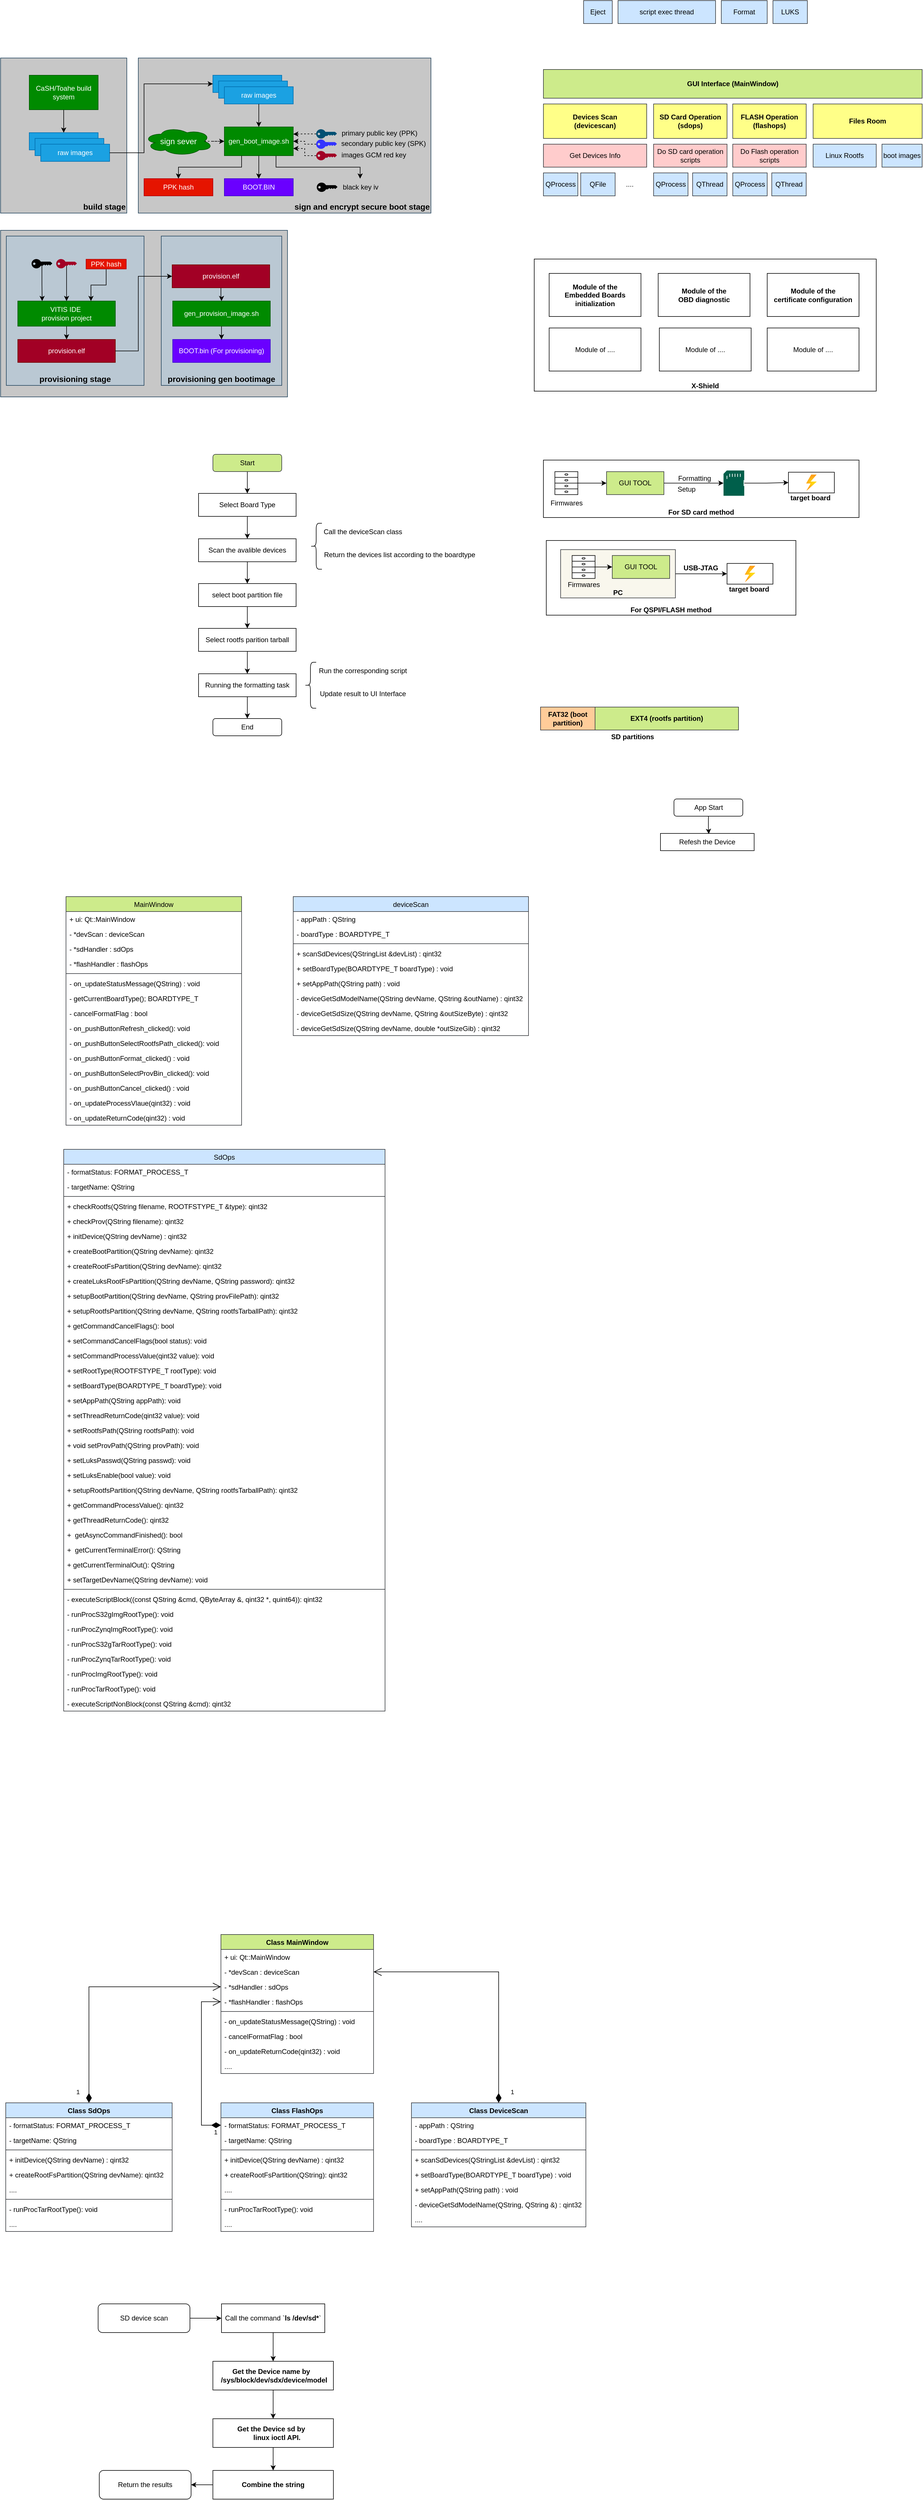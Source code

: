 <mxfile version="20.6.2" type="device"><diagram name="第 1 页" id="M34tDYSWPjcef1gY1PzT"><mxGraphModel dx="1343" dy="1025" grid="1" gridSize="10" guides="1" tooltips="1" connect="1" arrows="1" fold="1" page="1" pageScale="1" pageWidth="827" pageHeight="1169" math="0" shadow="0"><root><mxCell id="0"/><mxCell id="1" parent="0"/><mxCell id="8fAUWOBSp8GKh81q3OEG-1" value="build stage" style="rounded=0;whiteSpace=wrap;html=1;verticalAlign=bottom;fontStyle=1;fontSize=14;align=right;fillColor=#C7C7C7;strokeColor=#23445d;" parent="1" vertex="1"><mxGeometry x="30" y="240" width="220" height="270" as="geometry"/></mxCell><mxCell id="8fAUWOBSp8GKh81q3OEG-2" style="edgeStyle=orthogonalEdgeStyle;rounded=0;orthogonalLoop=1;jettySize=auto;html=1;exitX=0.5;exitY=1;exitDx=0;exitDy=0;entryX=0.5;entryY=0;entryDx=0;entryDy=0;" parent="1" source="8fAUWOBSp8GKh81q3OEG-3" target="8fAUWOBSp8GKh81q3OEG-5" edge="1"><mxGeometry relative="1" as="geometry"/></mxCell><mxCell id="8fAUWOBSp8GKh81q3OEG-3" value="CaSH/Toahe build system" style="rounded=0;whiteSpace=wrap;html=1;fillColor=#008a00;strokeColor=#005700;fontColor=#ffffff;" parent="1" vertex="1"><mxGeometry x="80" y="270" width="120" height="60" as="geometry"/></mxCell><mxCell id="8fAUWOBSp8GKh81q3OEG-4" value="" style="group" parent="1" connectable="0" vertex="1"><mxGeometry x="80" y="370" width="140" height="50" as="geometry"/></mxCell><mxCell id="8fAUWOBSp8GKh81q3OEG-5" value="" style="rounded=0;whiteSpace=wrap;html=1;fillColor=#1ba1e2;fontColor=#ffffff;strokeColor=#006EAF;" parent="8fAUWOBSp8GKh81q3OEG-4" vertex="1"><mxGeometry width="120" height="30" as="geometry"/></mxCell><mxCell id="8fAUWOBSp8GKh81q3OEG-6" value="" style="rounded=0;whiteSpace=wrap;html=1;fillColor=#1ba1e2;fontColor=#ffffff;strokeColor=#006EAF;" parent="8fAUWOBSp8GKh81q3OEG-4" vertex="1"><mxGeometry x="10" y="10" width="120" height="30" as="geometry"/></mxCell><mxCell id="8fAUWOBSp8GKh81q3OEG-7" value="raw images" style="rounded=0;whiteSpace=wrap;html=1;fillColor=#1ba1e2;fontColor=#ffffff;strokeColor=#006EAF;" parent="8fAUWOBSp8GKh81q3OEG-4" vertex="1"><mxGeometry x="20" y="20" width="120" height="30" as="geometry"/></mxCell><mxCell id="8fAUWOBSp8GKh81q3OEG-8" value="sign and encrypt secure boot stage" style="rounded=0;whiteSpace=wrap;html=1;verticalAlign=bottom;fontStyle=1;fontSize=14;align=right;fillColor=#C7C7C7;strokeColor=#23445d;" parent="1" vertex="1"><mxGeometry x="270" y="240" width="510" height="270" as="geometry"/></mxCell><mxCell id="8fAUWOBSp8GKh81q3OEG-9" value="" style="group" parent="1" connectable="0" vertex="1"><mxGeometry x="400" y="270" width="140" height="50" as="geometry"/></mxCell><mxCell id="8fAUWOBSp8GKh81q3OEG-10" value="" style="rounded=0;whiteSpace=wrap;html=1;fillColor=#1ba1e2;fontColor=#ffffff;strokeColor=#006EAF;" parent="8fAUWOBSp8GKh81q3OEG-9" vertex="1"><mxGeometry width="120" height="30" as="geometry"/></mxCell><mxCell id="8fAUWOBSp8GKh81q3OEG-11" value="" style="rounded=0;whiteSpace=wrap;html=1;fillColor=#1ba1e2;fontColor=#ffffff;strokeColor=#006EAF;" parent="8fAUWOBSp8GKh81q3OEG-9" vertex="1"><mxGeometry x="10" y="10" width="120" height="30" as="geometry"/></mxCell><mxCell id="8fAUWOBSp8GKh81q3OEG-12" value="raw images" style="rounded=0;whiteSpace=wrap;html=1;fillColor=#1ba1e2;fontColor=#ffffff;strokeColor=#006EAF;" parent="8fAUWOBSp8GKh81q3OEG-9" vertex="1"><mxGeometry x="20" y="20" width="120" height="30" as="geometry"/></mxCell><mxCell id="8fAUWOBSp8GKh81q3OEG-13" style="edgeStyle=orthogonalEdgeStyle;rounded=0;orthogonalLoop=1;jettySize=auto;html=1;exitX=1;exitY=0.5;exitDx=0;exitDy=0;entryX=0;entryY=0.5;entryDx=0;entryDy=0;fontSize=14;" parent="1" source="8fAUWOBSp8GKh81q3OEG-7" target="8fAUWOBSp8GKh81q3OEG-10" edge="1"><mxGeometry relative="1" as="geometry"><Array as="points"><mxPoint x="280" y="405"/><mxPoint x="280" y="285"/></Array></mxGeometry></mxCell><mxCell id="8fAUWOBSp8GKh81q3OEG-14" value="BOOT.BIN" style="rounded=0;whiteSpace=wrap;html=1;fillColor=#6a00ff;fontColor=#ffffff;strokeColor=#3700CC;" parent="1" vertex="1"><mxGeometry x="420" y="450" width="120" height="30" as="geometry"/></mxCell><mxCell id="8fAUWOBSp8GKh81q3OEG-15" value="" style="rounded=0;whiteSpace=wrap;html=1;verticalAlign=bottom;fontStyle=1;fontSize=14;fillColor=#C7C7C7;strokeColor=#23445d;" parent="1" vertex="1"><mxGeometry x="30" y="540" width="500" height="290" as="geometry"/></mxCell><mxCell id="8fAUWOBSp8GKh81q3OEG-16" style="edgeStyle=orthogonalEdgeStyle;rounded=0;orthogonalLoop=1;jettySize=auto;html=1;exitX=0.875;exitY=0.5;exitDx=0;exitDy=0;exitPerimeter=0;dashed=1;fontSize=12;" parent="1" source="8fAUWOBSp8GKh81q3OEG-17" target="8fAUWOBSp8GKh81q3OEG-21" edge="1"><mxGeometry relative="1" as="geometry"/></mxCell><mxCell id="8fAUWOBSp8GKh81q3OEG-17" value="sign sever" style="ellipse;shape=cloud;whiteSpace=wrap;html=1;fontSize=14;fillColor=#008a00;fontColor=#ffffff;strokeColor=#005700;" parent="1" vertex="1"><mxGeometry x="280" y="360" width="120" height="50" as="geometry"/></mxCell><mxCell id="8fAUWOBSp8GKh81q3OEG-18" style="edgeStyle=orthogonalEdgeStyle;rounded=0;orthogonalLoop=1;jettySize=auto;html=1;exitX=0.5;exitY=1;exitDx=0;exitDy=0;fontSize=14;" parent="1" source="8fAUWOBSp8GKh81q3OEG-21" target="8fAUWOBSp8GKh81q3OEG-14" edge="1"><mxGeometry relative="1" as="geometry"/></mxCell><mxCell id="8fAUWOBSp8GKh81q3OEG-19" style="edgeStyle=orthogonalEdgeStyle;rounded=0;orthogonalLoop=1;jettySize=auto;html=1;exitX=0.25;exitY=1;exitDx=0;exitDy=0;entryX=0.5;entryY=0;entryDx=0;entryDy=0;fontSize=12;" parent="1" source="8fAUWOBSp8GKh81q3OEG-21" target="8fAUWOBSp8GKh81q3OEG-36" edge="1"><mxGeometry relative="1" as="geometry"/></mxCell><mxCell id="8fAUWOBSp8GKh81q3OEG-20" style="edgeStyle=orthogonalEdgeStyle;rounded=0;orthogonalLoop=1;jettySize=auto;html=1;exitX=0.75;exitY=1;exitDx=0;exitDy=0;fontSize=12;" parent="1" source="8fAUWOBSp8GKh81q3OEG-21" target="8fAUWOBSp8GKh81q3OEG-37" edge="1"><mxGeometry relative="1" as="geometry"><mxPoint x="630" y="450" as="targetPoint"/></mxGeometry></mxCell><mxCell id="8fAUWOBSp8GKh81q3OEG-21" value="gen_boot_image.sh" style="rounded=0;whiteSpace=wrap;html=1;fillColor=#008a00;fontColor=#ffffff;strokeColor=#005700;" parent="1" vertex="1"><mxGeometry x="420" y="360" width="120" height="50" as="geometry"/></mxCell><mxCell id="8fAUWOBSp8GKh81q3OEG-22" style="edgeStyle=orthogonalEdgeStyle;rounded=0;orthogonalLoop=1;jettySize=auto;html=1;exitX=0.5;exitY=1;exitDx=0;exitDy=0;fontSize=14;" parent="1" source="8fAUWOBSp8GKh81q3OEG-12" target="8fAUWOBSp8GKh81q3OEG-21" edge="1"><mxGeometry relative="1" as="geometry"/></mxCell><mxCell id="8fAUWOBSp8GKh81q3OEG-23" value="" style="group" parent="1" connectable="0" vertex="1"><mxGeometry x="580" y="356" width="173.11" height="30" as="geometry"/></mxCell><mxCell id="8fAUWOBSp8GKh81q3OEG-24" value="" style="points=[[0,0.5,0],[0.24,0,0],[0.5,0.28,0],[0.995,0.475,0],[0.5,0.72,0],[0.24,1,0]];verticalLabelPosition=bottom;sketch=0;html=1;verticalAlign=top;aspect=fixed;align=center;pointerEvents=1;shape=mxgraph.cisco19.key;fillColor=#005073;strokeColor=none;fontSize=14;" parent="8fAUWOBSp8GKh81q3OEG-23" vertex="1"><mxGeometry y="8" width="36.11" height="16.25" as="geometry"/></mxCell><mxCell id="8fAUWOBSp8GKh81q3OEG-25" value="primary public key (PPK)" style="text;html=1;align=center;verticalAlign=middle;resizable=0;points=[];autosize=1;strokeColor=none;fillColor=none;fontSize=12;" parent="8fAUWOBSp8GKh81q3OEG-23" vertex="1"><mxGeometry x="30.0" width="160" height="30" as="geometry"/></mxCell><mxCell id="8fAUWOBSp8GKh81q3OEG-26" value="" style="group" parent="1" connectable="0" vertex="1"><mxGeometry x="580" y="374" width="185" height="30" as="geometry"/></mxCell><mxCell id="8fAUWOBSp8GKh81q3OEG-27" value="" style="points=[[0,0.5,0],[0.24,0,0],[0.5,0.28,0],[0.995,0.475,0],[0.5,0.72,0],[0.24,1,0]];verticalLabelPosition=bottom;sketch=0;html=1;verticalAlign=top;aspect=fixed;align=center;pointerEvents=1;shape=mxgraph.cisco19.key;fillColor=#3333FF;strokeColor=none;fontSize=14;" parent="8fAUWOBSp8GKh81q3OEG-26" vertex="1"><mxGeometry y="7.87" width="36.11" height="16.25" as="geometry"/></mxCell><mxCell id="8fAUWOBSp8GKh81q3OEG-28" value="" style="group" parent="1" connectable="0" vertex="1"><mxGeometry x="580" y="394" width="206.11" height="30" as="geometry"/></mxCell><mxCell id="8fAUWOBSp8GKh81q3OEG-29" value="" style="points=[[0,0.5,0],[0.24,0,0],[0.5,0.28,0],[0.995,0.475,0],[0.5,0.72,0],[0.24,1,0]];verticalLabelPosition=bottom;sketch=0;html=1;verticalAlign=top;aspect=fixed;align=center;pointerEvents=1;shape=mxgraph.cisco19.key;fillColor=#a20025;strokeColor=#6F0000;fontSize=14;fontColor=#ffffff;" parent="8fAUWOBSp8GKh81q3OEG-28" vertex="1"><mxGeometry y="7.87" width="36.11" height="16.25" as="geometry"/></mxCell><mxCell id="8fAUWOBSp8GKh81q3OEG-30" value="images GCM red key" style="text;html=1;align=center;verticalAlign=middle;resizable=0;points=[];autosize=1;strokeColor=none;fillColor=none;fontSize=12;" parent="8fAUWOBSp8GKh81q3OEG-28" vertex="1"><mxGeometry x="30" width="140" height="30" as="geometry"/></mxCell><mxCell id="8fAUWOBSp8GKh81q3OEG-31" value="secondary public key (SPK)" style="text;html=1;align=center;verticalAlign=middle;resizable=0;points=[];autosize=1;strokeColor=none;fillColor=none;fontSize=12;" parent="8fAUWOBSp8GKh81q3OEG-28" vertex="1"><mxGeometry x="32.11" y="-20" width="170" height="30" as="geometry"/></mxCell><mxCell id="8fAUWOBSp8GKh81q3OEG-32" style="edgeStyle=orthogonalEdgeStyle;rounded=0;orthogonalLoop=1;jettySize=auto;html=1;exitX=0;exitY=0.5;exitDx=0;exitDy=0;exitPerimeter=0;entryX=1;entryY=0.25;entryDx=0;entryDy=0;fontSize=12;dashed=1;" parent="1" source="8fAUWOBSp8GKh81q3OEG-24" target="8fAUWOBSp8GKh81q3OEG-21" edge="1"><mxGeometry relative="1" as="geometry"/></mxCell><mxCell id="8fAUWOBSp8GKh81q3OEG-33" style="edgeStyle=orthogonalEdgeStyle;rounded=0;orthogonalLoop=1;jettySize=auto;html=1;exitX=0;exitY=0.5;exitDx=0;exitDy=0;exitPerimeter=0;entryX=1;entryY=0.5;entryDx=0;entryDy=0;fontSize=12;dashed=1;" parent="1" source="8fAUWOBSp8GKh81q3OEG-27" target="8fAUWOBSp8GKh81q3OEG-21" edge="1"><mxGeometry relative="1" as="geometry"/></mxCell><mxCell id="8fAUWOBSp8GKh81q3OEG-34" value="provisioning stage" style="rounded=0;whiteSpace=wrap;html=1;verticalAlign=bottom;fontStyle=1;fontSize=14;fillColor=#bac8d3;strokeColor=#23445d;" parent="1" vertex="1"><mxGeometry x="40" y="550" width="240" height="260" as="geometry"/></mxCell><mxCell id="8fAUWOBSp8GKh81q3OEG-35" style="edgeStyle=orthogonalEdgeStyle;rounded=0;orthogonalLoop=1;jettySize=auto;html=1;exitX=0;exitY=0.5;exitDx=0;exitDy=0;exitPerimeter=0;entryX=1;entryY=0.75;entryDx=0;entryDy=0;fontSize=12;dashed=1;" parent="1" source="8fAUWOBSp8GKh81q3OEG-29" target="8fAUWOBSp8GKh81q3OEG-21" edge="1"><mxGeometry relative="1" as="geometry"/></mxCell><mxCell id="8fAUWOBSp8GKh81q3OEG-36" value="PPK hash" style="rounded=0;whiteSpace=wrap;html=1;fillColor=#e51400;fontColor=#ffffff;strokeColor=#B20000;" parent="1" vertex="1"><mxGeometry x="280" y="450" width="120" height="30" as="geometry"/></mxCell><mxCell id="8fAUWOBSp8GKh81q3OEG-37" value="black key iv" style="text;html=1;align=center;verticalAlign=middle;resizable=0;points=[];autosize=1;strokeColor=none;fillColor=none;fontSize=12;" parent="1" vertex="1"><mxGeometry x="611.56" y="450" width="90" height="30" as="geometry"/></mxCell><mxCell id="8fAUWOBSp8GKh81q3OEG-38" value="" style="points=[[0,0.5,0],[0.24,0,0],[0.5,0.28,0],[0.995,0.475,0],[0.5,0.72,0],[0.24,1,0]];verticalLabelPosition=bottom;sketch=0;html=1;verticalAlign=top;aspect=fixed;align=center;pointerEvents=1;shape=mxgraph.cisco19.key;fillColor=#000000;strokeColor=#6F0000;fontSize=14;fontColor=#ffffff;" parent="1" vertex="1"><mxGeometry x="581" y="456.87" width="36.11" height="16.25" as="geometry"/></mxCell><mxCell id="8fAUWOBSp8GKh81q3OEG-39" style="edgeStyle=orthogonalEdgeStyle;rounded=0;orthogonalLoop=1;jettySize=auto;html=1;exitX=0.5;exitY=1;exitDx=0;exitDy=0;entryX=0.5;entryY=0;entryDx=0;entryDy=0;fontSize=12;" parent="1" source="8fAUWOBSp8GKh81q3OEG-40" target="8fAUWOBSp8GKh81q3OEG-45" edge="1"><mxGeometry relative="1" as="geometry"/></mxCell><mxCell id="8fAUWOBSp8GKh81q3OEG-40" value="VITIS IDE&amp;nbsp;&lt;br&gt;provision project" style="rounded=0;whiteSpace=wrap;html=1;fillColor=#008a00;fontColor=#ffffff;strokeColor=#005700;" parent="1" vertex="1"><mxGeometry x="60" y="663.13" width="170" height="43.75" as="geometry"/></mxCell><mxCell id="8fAUWOBSp8GKh81q3OEG-41" style="edgeStyle=orthogonalEdgeStyle;rounded=0;orthogonalLoop=1;jettySize=auto;html=1;exitX=0.5;exitY=0.72;exitDx=0;exitDy=0;exitPerimeter=0;entryX=0.5;entryY=0;entryDx=0;entryDy=0;fontSize=12;" parent="1" source="8fAUWOBSp8GKh81q3OEG-42" target="8fAUWOBSp8GKh81q3OEG-40" edge="1"><mxGeometry relative="1" as="geometry"/></mxCell><mxCell id="8fAUWOBSp8GKh81q3OEG-42" value="" style="points=[[0,0.5,0],[0.24,0,0],[0.5,0.28,0],[0.995,0.475,0],[0.5,0.72,0],[0.24,1,0]];verticalLabelPosition=bottom;sketch=0;html=1;verticalAlign=top;aspect=fixed;align=center;pointerEvents=1;shape=mxgraph.cisco19.key;fillColor=#a20025;strokeColor=#6F0000;fontSize=14;fontColor=#ffffff;" parent="1" vertex="1"><mxGeometry x="126.94" y="590.01" width="36.11" height="16.25" as="geometry"/></mxCell><mxCell id="8fAUWOBSp8GKh81q3OEG-43" style="edgeStyle=orthogonalEdgeStyle;rounded=0;orthogonalLoop=1;jettySize=auto;html=1;exitX=0.5;exitY=0.72;exitDx=0;exitDy=0;exitPerimeter=0;entryX=0.25;entryY=0;entryDx=0;entryDy=0;fontSize=12;" parent="1" source="8fAUWOBSp8GKh81q3OEG-44" target="8fAUWOBSp8GKh81q3OEG-40" edge="1"><mxGeometry relative="1" as="geometry"/></mxCell><mxCell id="8fAUWOBSp8GKh81q3OEG-44" value="" style="points=[[0,0.5,0],[0.24,0,0],[0.5,0.28,0],[0.995,0.475,0],[0.5,0.72,0],[0.24,1,0]];verticalLabelPosition=bottom;sketch=0;html=1;verticalAlign=top;aspect=fixed;align=center;pointerEvents=1;shape=mxgraph.cisco19.key;fillColor=#000000;strokeColor=#6F0000;fontSize=14;fontColor=#ffffff;" parent="1" vertex="1"><mxGeometry x="84" y="590" width="36.11" height="16.25" as="geometry"/></mxCell><mxCell id="8fAUWOBSp8GKh81q3OEG-45" value="provision.elf" style="rounded=0;whiteSpace=wrap;html=1;fillColor=#a20025;fontColor=#ffffff;strokeColor=#6F0000;" parent="1" vertex="1"><mxGeometry x="60" y="730" width="170" height="40" as="geometry"/></mxCell><mxCell id="8fAUWOBSp8GKh81q3OEG-46" value="provisioning gen bootimage" style="rounded=0;whiteSpace=wrap;html=1;verticalAlign=bottom;fontStyle=1;fontSize=14;fillColor=#bac8d3;strokeColor=#23445d;" parent="1" vertex="1"><mxGeometry x="310" y="550" width="210" height="260" as="geometry"/></mxCell><mxCell id="8fAUWOBSp8GKh81q3OEG-47" style="edgeStyle=orthogonalEdgeStyle;rounded=0;orthogonalLoop=1;jettySize=auto;html=1;exitX=0.5;exitY=1;exitDx=0;exitDy=0;entryX=0.5;entryY=0;entryDx=0;entryDy=0;fontSize=12;" parent="1" source="8fAUWOBSp8GKh81q3OEG-48" target="8fAUWOBSp8GKh81q3OEG-49" edge="1"><mxGeometry relative="1" as="geometry"/></mxCell><mxCell id="8fAUWOBSp8GKh81q3OEG-48" value="gen_provision_image.sh" style="rounded=0;whiteSpace=wrap;html=1;fillColor=#008a00;fontColor=#ffffff;strokeColor=#005700;" parent="1" vertex="1"><mxGeometry x="330" y="663.13" width="170" height="43.75" as="geometry"/></mxCell><mxCell id="8fAUWOBSp8GKh81q3OEG-49" value="BOOT.bin (For provisioning)" style="rounded=0;whiteSpace=wrap;html=1;fillColor=#6a00ff;fontColor=#ffffff;strokeColor=#3700CC;" parent="1" vertex="1"><mxGeometry x="330" y="730" width="170" height="40" as="geometry"/></mxCell><mxCell id="8fAUWOBSp8GKh81q3OEG-50" style="edgeStyle=orthogonalEdgeStyle;rounded=0;orthogonalLoop=1;jettySize=auto;html=1;exitX=0.5;exitY=1;exitDx=0;exitDy=0;fontSize=12;" parent="1" source="8fAUWOBSp8GKh81q3OEG-51" target="8fAUWOBSp8GKh81q3OEG-48" edge="1"><mxGeometry relative="1" as="geometry"/></mxCell><mxCell id="8fAUWOBSp8GKh81q3OEG-51" value="provision.elf" style="rounded=0;whiteSpace=wrap;html=1;fillColor=#a20025;fontColor=#ffffff;strokeColor=#6F0000;" parent="1" vertex="1"><mxGeometry x="329" y="600" width="170" height="40" as="geometry"/></mxCell><mxCell id="8fAUWOBSp8GKh81q3OEG-52" style="edgeStyle=orthogonalEdgeStyle;rounded=0;orthogonalLoop=1;jettySize=auto;html=1;exitX=1;exitY=0.5;exitDx=0;exitDy=0;entryX=0;entryY=0.5;entryDx=0;entryDy=0;fontSize=12;" parent="1" source="8fAUWOBSp8GKh81q3OEG-45" target="8fAUWOBSp8GKh81q3OEG-51" edge="1"><mxGeometry relative="1" as="geometry"><Array as="points"><mxPoint x="270" y="750"/><mxPoint x="270" y="620"/></Array></mxGeometry></mxCell><mxCell id="8fAUWOBSp8GKh81q3OEG-53" style="edgeStyle=orthogonalEdgeStyle;rounded=0;orthogonalLoop=1;jettySize=auto;html=1;entryX=0.75;entryY=0;entryDx=0;entryDy=0;fontSize=12;exitX=0.5;exitY=1;exitDx=0;exitDy=0;" parent="1" source="8fAUWOBSp8GKh81q3OEG-54" target="8fAUWOBSp8GKh81q3OEG-40" edge="1"><mxGeometry relative="1" as="geometry"><mxPoint x="210" y="615" as="sourcePoint"/></mxGeometry></mxCell><mxCell id="8fAUWOBSp8GKh81q3OEG-54" value="PPK hash" style="rounded=0;whiteSpace=wrap;html=1;fillColor=#e51400;fontColor=#ffffff;strokeColor=#B20000;" parent="1" vertex="1"><mxGeometry x="179" y="590.38" width="70" height="16.87" as="geometry"/></mxCell><mxCell id="8fAUWOBSp8GKh81q3OEG-55" style="edgeStyle=orthogonalEdgeStyle;rounded=0;orthogonalLoop=1;jettySize=auto;html=1;exitX=0.5;exitY=1;exitDx=0;exitDy=0;entryX=0.5;entryY=0;entryDx=0;entryDy=0;" parent="1" source="8fAUWOBSp8GKh81q3OEG-56" target="8fAUWOBSp8GKh81q3OEG-58" edge="1"><mxGeometry relative="1" as="geometry"/></mxCell><mxCell id="8fAUWOBSp8GKh81q3OEG-56" value="Start" style="rounded=1;whiteSpace=wrap;html=1;fillColor=#cdeb8b;strokeColor=#36393d;" parent="1" vertex="1"><mxGeometry x="400" y="930" width="120" height="30" as="geometry"/></mxCell><mxCell id="8fAUWOBSp8GKh81q3OEG-57" style="edgeStyle=orthogonalEdgeStyle;rounded=0;orthogonalLoop=1;jettySize=auto;html=1;exitX=0.5;exitY=1;exitDx=0;exitDy=0;entryX=0.5;entryY=0;entryDx=0;entryDy=0;" parent="1" source="8fAUWOBSp8GKh81q3OEG-58" target="8fAUWOBSp8GKh81q3OEG-60" edge="1"><mxGeometry relative="1" as="geometry"/></mxCell><mxCell id="8fAUWOBSp8GKh81q3OEG-58" value="Select Board Type" style="rounded=0;whiteSpace=wrap;html=1;" parent="1" vertex="1"><mxGeometry x="375" y="998" width="170" height="40" as="geometry"/></mxCell><mxCell id="8fAUWOBSp8GKh81q3OEG-59" style="edgeStyle=orthogonalEdgeStyle;rounded=0;orthogonalLoop=1;jettySize=auto;html=1;exitX=0.5;exitY=1;exitDx=0;exitDy=0;entryX=0.5;entryY=0;entryDx=0;entryDy=0;" parent="1" source="8fAUWOBSp8GKh81q3OEG-60" target="8fAUWOBSp8GKh81q3OEG-62" edge="1"><mxGeometry relative="1" as="geometry"/></mxCell><mxCell id="8fAUWOBSp8GKh81q3OEG-60" value="Scan the avalible devices" style="rounded=0;whiteSpace=wrap;html=1;" parent="1" vertex="1"><mxGeometry x="375" y="1077" width="170" height="40" as="geometry"/></mxCell><mxCell id="8fAUWOBSp8GKh81q3OEG-61" style="edgeStyle=orthogonalEdgeStyle;rounded=0;orthogonalLoop=1;jettySize=auto;html=1;exitX=0.5;exitY=1;exitDx=0;exitDy=0;entryX=0.5;entryY=0;entryDx=0;entryDy=0;" parent="1" source="8fAUWOBSp8GKh81q3OEG-62" target="8fAUWOBSp8GKh81q3OEG-64" edge="1"><mxGeometry relative="1" as="geometry"/></mxCell><mxCell id="8fAUWOBSp8GKh81q3OEG-62" value="select boot partition file" style="rounded=0;whiteSpace=wrap;html=1;" parent="1" vertex="1"><mxGeometry x="375" y="1155" width="170" height="40" as="geometry"/></mxCell><mxCell id="8fAUWOBSp8GKh81q3OEG-63" style="edgeStyle=orthogonalEdgeStyle;rounded=0;orthogonalLoop=1;jettySize=auto;html=1;exitX=0.5;exitY=1;exitDx=0;exitDy=0;entryX=0.5;entryY=0;entryDx=0;entryDy=0;" parent="1" source="8fAUWOBSp8GKh81q3OEG-64" target="8fAUWOBSp8GKh81q3OEG-66" edge="1"><mxGeometry relative="1" as="geometry"/></mxCell><mxCell id="8fAUWOBSp8GKh81q3OEG-64" value="Select rootfs parition tarball" style="rounded=0;whiteSpace=wrap;html=1;" parent="1" vertex="1"><mxGeometry x="375" y="1233" width="170" height="40" as="geometry"/></mxCell><mxCell id="8fAUWOBSp8GKh81q3OEG-65" style="edgeStyle=orthogonalEdgeStyle;rounded=0;orthogonalLoop=1;jettySize=auto;html=1;exitX=0.5;exitY=1;exitDx=0;exitDy=0;" parent="1" source="8fAUWOBSp8GKh81q3OEG-66" target="8fAUWOBSp8GKh81q3OEG-67" edge="1"><mxGeometry relative="1" as="geometry"/></mxCell><mxCell id="8fAUWOBSp8GKh81q3OEG-66" value="Running the formatting task" style="rounded=0;whiteSpace=wrap;html=1;" parent="1" vertex="1"><mxGeometry x="375" y="1312" width="170" height="40" as="geometry"/></mxCell><mxCell id="8fAUWOBSp8GKh81q3OEG-67" value="End" style="rounded=1;whiteSpace=wrap;html=1;" parent="1" vertex="1"><mxGeometry x="400" y="1390" width="120" height="30" as="geometry"/></mxCell><mxCell id="8fAUWOBSp8GKh81q3OEG-68" value="" style="shape=curlyBracket;whiteSpace=wrap;html=1;rounded=1;" parent="1" vertex="1"><mxGeometry x="570" y="1050" width="20" height="80" as="geometry"/></mxCell><mxCell id="8fAUWOBSp8GKh81q3OEG-69" value="Call the deviceScan class" style="text;html=1;align=center;verticalAlign=middle;resizable=0;points=[];autosize=1;strokeColor=none;fillColor=none;" parent="1" vertex="1"><mxGeometry x="581" y="1050" width="160" height="30" as="geometry"/></mxCell><mxCell id="8fAUWOBSp8GKh81q3OEG-70" value="Return the devices list according to the boardtype" style="text;html=1;align=center;verticalAlign=middle;resizable=0;points=[];autosize=1;strokeColor=none;fillColor=none;" parent="1" vertex="1"><mxGeometry x="580" y="1090" width="290" height="30" as="geometry"/></mxCell><mxCell id="8fAUWOBSp8GKh81q3OEG-71" value="" style="shape=curlyBracket;whiteSpace=wrap;html=1;rounded=1;" parent="1" vertex="1"><mxGeometry x="560" y="1292" width="20" height="80" as="geometry"/></mxCell><mxCell id="8fAUWOBSp8GKh81q3OEG-72" value="Run the corresponding script" style="text;html=1;align=center;verticalAlign=middle;resizable=0;points=[];autosize=1;strokeColor=none;fillColor=none;" parent="1" vertex="1"><mxGeometry x="571" y="1292" width="180" height="30" as="geometry"/></mxCell><mxCell id="8fAUWOBSp8GKh81q3OEG-73" value="Update result to UI Interface" style="text;html=1;align=center;verticalAlign=middle;resizable=0;points=[];autosize=1;strokeColor=none;fillColor=none;" parent="1" vertex="1"><mxGeometry x="576" y="1332" width="170" height="30" as="geometry"/></mxCell><mxCell id="8fAUWOBSp8GKh81q3OEG-74" value="deviceScan" style="swimlane;fontStyle=0;childLayout=stackLayout;horizontal=1;startSize=26;fillColor=#cce5ff;horizontalStack=0;resizeParent=1;resizeParentMax=0;resizeLast=0;collapsible=1;marginBottom=0;strokeColor=#36393d;" parent="1" vertex="1"><mxGeometry x="540" y="1700" width="410" height="242" as="geometry"/></mxCell><mxCell id="8fAUWOBSp8GKh81q3OEG-75" value="- appPath : QString " style="text;strokeColor=none;fillColor=none;align=left;verticalAlign=top;spacingLeft=4;spacingRight=4;overflow=hidden;rotatable=0;points=[[0,0.5],[1,0.5]];portConstraint=eastwest;" parent="8fAUWOBSp8GKh81q3OEG-74" vertex="1"><mxGeometry y="26" width="410" height="26" as="geometry"/></mxCell><mxCell id="8fAUWOBSp8GKh81q3OEG-76" value="- boardType : BOARDTYPE_T " style="text;strokeColor=none;fillColor=none;align=left;verticalAlign=top;spacingLeft=4;spacingRight=4;overflow=hidden;rotatable=0;points=[[0,0.5],[1,0.5]];portConstraint=eastwest;" parent="8fAUWOBSp8GKh81q3OEG-74" vertex="1"><mxGeometry y="52" width="410" height="26" as="geometry"/></mxCell><mxCell id="8fAUWOBSp8GKh81q3OEG-77" value="" style="line;strokeWidth=1;fillColor=none;align=left;verticalAlign=middle;spacingTop=-1;spacingLeft=3;spacingRight=3;rotatable=0;labelPosition=right;points=[];portConstraint=eastwest;strokeColor=inherit;" parent="8fAUWOBSp8GKh81q3OEG-74" vertex="1"><mxGeometry y="78" width="410" height="8" as="geometry"/></mxCell><mxCell id="8fAUWOBSp8GKh81q3OEG-78" value="+ scanSdDevices(QStringList &amp;devList) : qint32" style="text;strokeColor=none;fillColor=none;align=left;verticalAlign=top;spacingLeft=4;spacingRight=4;overflow=hidden;rotatable=0;points=[[0,0.5],[1,0.5]];portConstraint=eastwest;" parent="8fAUWOBSp8GKh81q3OEG-74" vertex="1"><mxGeometry y="86" width="410" height="26" as="geometry"/></mxCell><mxCell id="8fAUWOBSp8GKh81q3OEG-79" value="+ setBoardType(BOARDTYPE_T boardType) : void" style="text;strokeColor=none;fillColor=none;align=left;verticalAlign=top;spacingLeft=4;spacingRight=4;overflow=hidden;rotatable=0;points=[[0,0.5],[1,0.5]];portConstraint=eastwest;" parent="8fAUWOBSp8GKh81q3OEG-74" vertex="1"><mxGeometry y="112" width="410" height="26" as="geometry"/></mxCell><mxCell id="8fAUWOBSp8GKh81q3OEG-80" value="+ setAppPath(QString path) : void" style="text;strokeColor=none;fillColor=none;align=left;verticalAlign=top;spacingLeft=4;spacingRight=4;overflow=hidden;rotatable=0;points=[[0,0.5],[1,0.5]];portConstraint=eastwest;" parent="8fAUWOBSp8GKh81q3OEG-74" vertex="1"><mxGeometry y="138" width="410" height="26" as="geometry"/></mxCell><mxCell id="8fAUWOBSp8GKh81q3OEG-81" value="- deviceGetSdModelName(QString devName, QString &amp;outName) : qint32" style="text;strokeColor=none;fillColor=none;align=left;verticalAlign=top;spacingLeft=4;spacingRight=4;overflow=hidden;rotatable=0;points=[[0,0.5],[1,0.5]];portConstraint=eastwest;" parent="8fAUWOBSp8GKh81q3OEG-74" vertex="1"><mxGeometry y="164" width="410" height="26" as="geometry"/></mxCell><mxCell id="8fAUWOBSp8GKh81q3OEG-82" value="- deviceGetSdSize(QString devName, QString &amp;outSizeByte) : qint32" style="text;strokeColor=none;fillColor=none;align=left;verticalAlign=top;spacingLeft=4;spacingRight=4;overflow=hidden;rotatable=0;points=[[0,0.5],[1,0.5]];portConstraint=eastwest;" parent="8fAUWOBSp8GKh81q3OEG-74" vertex="1"><mxGeometry y="190" width="410" height="26" as="geometry"/></mxCell><mxCell id="8fAUWOBSp8GKh81q3OEG-83" value="- deviceGetSdSize(QString devName, double *outSizeGib) : qint32" style="text;strokeColor=none;fillColor=none;align=left;verticalAlign=top;spacingLeft=4;spacingRight=4;overflow=hidden;rotatable=0;points=[[0,0.5],[1,0.5]];portConstraint=eastwest;" parent="8fAUWOBSp8GKh81q3OEG-74" vertex="1"><mxGeometry y="216" width="410" height="26" as="geometry"/></mxCell><mxCell id="8fAUWOBSp8GKh81q3OEG-84" value="MainWindow" style="swimlane;fontStyle=0;childLayout=stackLayout;horizontal=1;startSize=26;fillColor=#cdeb8b;horizontalStack=0;resizeParent=1;resizeParentMax=0;resizeLast=0;collapsible=1;marginBottom=0;strokeColor=#36393d;" parent="1" vertex="1"><mxGeometry x="144" y="1700" width="306" height="398" as="geometry"/></mxCell><mxCell id="8fAUWOBSp8GKh81q3OEG-85" value="+ ui: Qt::MainWindow" style="text;strokeColor=none;fillColor=none;align=left;verticalAlign=top;spacingLeft=4;spacingRight=4;overflow=hidden;rotatable=0;points=[[0,0.5],[1,0.5]];portConstraint=eastwest;" parent="8fAUWOBSp8GKh81q3OEG-84" vertex="1"><mxGeometry y="26" width="306" height="26" as="geometry"/></mxCell><mxCell id="8fAUWOBSp8GKh81q3OEG-86" value="- *devScan : deviceScan " style="text;strokeColor=none;fillColor=none;align=left;verticalAlign=top;spacingLeft=4;spacingRight=4;overflow=hidden;rotatable=0;points=[[0,0.5],[1,0.5]];portConstraint=eastwest;" parent="8fAUWOBSp8GKh81q3OEG-84" vertex="1"><mxGeometry y="52" width="306" height="26" as="geometry"/></mxCell><mxCell id="8fAUWOBSp8GKh81q3OEG-87" value="- *sdHandler : sdOps" style="text;strokeColor=none;fillColor=none;align=left;verticalAlign=top;spacingLeft=4;spacingRight=4;overflow=hidden;rotatable=0;points=[[0,0.5],[1,0.5]];portConstraint=eastwest;" parent="8fAUWOBSp8GKh81q3OEG-84" vertex="1"><mxGeometry y="78" width="306" height="26" as="geometry"/></mxCell><mxCell id="8fAUWOBSp8GKh81q3OEG-88" value="- *flashHandler : flashOps" style="text;strokeColor=none;fillColor=none;align=left;verticalAlign=top;spacingLeft=4;spacingRight=4;overflow=hidden;rotatable=0;points=[[0,0.5],[1,0.5]];portConstraint=eastwest;" parent="8fAUWOBSp8GKh81q3OEG-84" vertex="1"><mxGeometry y="104" width="306" height="26" as="geometry"/></mxCell><mxCell id="8fAUWOBSp8GKh81q3OEG-89" value="" style="line;strokeWidth=1;fillColor=none;align=left;verticalAlign=middle;spacingTop=-1;spacingLeft=3;spacingRight=3;rotatable=0;labelPosition=right;points=[];portConstraint=eastwest;strokeColor=inherit;" parent="8fAUWOBSp8GKh81q3OEG-84" vertex="1"><mxGeometry y="130" width="306" height="8" as="geometry"/></mxCell><mxCell id="8fAUWOBSp8GKh81q3OEG-90" value="- on_updateStatusMessage(QString) : void" style="text;strokeColor=none;fillColor=none;align=left;verticalAlign=top;spacingLeft=4;spacingRight=4;overflow=hidden;rotatable=0;points=[[0,0.5],[1,0.5]];portConstraint=eastwest;" parent="8fAUWOBSp8GKh81q3OEG-84" vertex="1"><mxGeometry y="138" width="306" height="26" as="geometry"/></mxCell><mxCell id="8fAUWOBSp8GKh81q3OEG-91" value="- getCurrentBoardType(); BOARDTYPE_T" style="text;strokeColor=none;fillColor=none;align=left;verticalAlign=top;spacingLeft=4;spacingRight=4;overflow=hidden;rotatable=0;points=[[0,0.5],[1,0.5]];portConstraint=eastwest;" parent="8fAUWOBSp8GKh81q3OEG-84" vertex="1"><mxGeometry y="164" width="306" height="26" as="geometry"/></mxCell><mxCell id="8fAUWOBSp8GKh81q3OEG-92" value="- cancelFormatFlag : bool" style="text;strokeColor=none;fillColor=none;align=left;verticalAlign=top;spacingLeft=4;spacingRight=4;overflow=hidden;rotatable=0;points=[[0,0.5],[1,0.5]];portConstraint=eastwest;" parent="8fAUWOBSp8GKh81q3OEG-84" vertex="1"><mxGeometry y="190" width="306" height="26" as="geometry"/></mxCell><mxCell id="8fAUWOBSp8GKh81q3OEG-93" value="- on_pushButtonRefresh_clicked(): void" style="text;strokeColor=none;fillColor=none;align=left;verticalAlign=top;spacingLeft=4;spacingRight=4;overflow=hidden;rotatable=0;points=[[0,0.5],[1,0.5]];portConstraint=eastwest;" parent="8fAUWOBSp8GKh81q3OEG-84" vertex="1"><mxGeometry y="216" width="306" height="26" as="geometry"/></mxCell><mxCell id="8fAUWOBSp8GKh81q3OEG-94" value="- on_pushButtonSelectRootfsPath_clicked(): void" style="text;strokeColor=none;fillColor=none;align=left;verticalAlign=top;spacingLeft=4;spacingRight=4;overflow=hidden;rotatable=0;points=[[0,0.5],[1,0.5]];portConstraint=eastwest;" parent="8fAUWOBSp8GKh81q3OEG-84" vertex="1"><mxGeometry y="242" width="306" height="26" as="geometry"/></mxCell><mxCell id="8fAUWOBSp8GKh81q3OEG-95" value="- on_pushButtonFormat_clicked() : void" style="text;strokeColor=none;fillColor=none;align=left;verticalAlign=top;spacingLeft=4;spacingRight=4;overflow=hidden;rotatable=0;points=[[0,0.5],[1,0.5]];portConstraint=eastwest;" parent="8fAUWOBSp8GKh81q3OEG-84" vertex="1"><mxGeometry y="268" width="306" height="26" as="geometry"/></mxCell><mxCell id="8fAUWOBSp8GKh81q3OEG-96" value="- on_pushButtonSelectProvBin_clicked(): void" style="text;strokeColor=none;fillColor=none;align=left;verticalAlign=top;spacingLeft=4;spacingRight=4;overflow=hidden;rotatable=0;points=[[0,0.5],[1,0.5]];portConstraint=eastwest;" parent="8fAUWOBSp8GKh81q3OEG-84" vertex="1"><mxGeometry y="294" width="306" height="26" as="geometry"/></mxCell><mxCell id="8fAUWOBSp8GKh81q3OEG-97" value="- on_pushButtonCancel_clicked() : void" style="text;strokeColor=none;fillColor=none;align=left;verticalAlign=top;spacingLeft=4;spacingRight=4;overflow=hidden;rotatable=0;points=[[0,0.5],[1,0.5]];portConstraint=eastwest;" parent="8fAUWOBSp8GKh81q3OEG-84" vertex="1"><mxGeometry y="320" width="306" height="26" as="geometry"/></mxCell><mxCell id="8fAUWOBSp8GKh81q3OEG-98" value="- on_updateProcessVlaue(qint32) : void" style="text;strokeColor=none;fillColor=none;align=left;verticalAlign=top;spacingLeft=4;spacingRight=4;overflow=hidden;rotatable=0;points=[[0,0.5],[1,0.5]];portConstraint=eastwest;" parent="8fAUWOBSp8GKh81q3OEG-84" vertex="1"><mxGeometry y="346" width="306" height="26" as="geometry"/></mxCell><mxCell id="8fAUWOBSp8GKh81q3OEG-99" value="- on_updateReturnCode(qint32) : void" style="text;strokeColor=none;fillColor=none;align=left;verticalAlign=top;spacingLeft=4;spacingRight=4;overflow=hidden;rotatable=0;points=[[0,0.5],[1,0.5]];portConstraint=eastwest;" parent="8fAUWOBSp8GKh81q3OEG-84" vertex="1"><mxGeometry y="372" width="306" height="26" as="geometry"/></mxCell><mxCell id="8fAUWOBSp8GKh81q3OEG-100" value="SdOps" style="swimlane;fontStyle=0;childLayout=stackLayout;horizontal=1;startSize=26;fillColor=#cce5ff;horizontalStack=0;resizeParent=1;resizeParentMax=0;resizeLast=0;collapsible=1;marginBottom=0;strokeColor=#36393d;" parent="1" vertex="1"><mxGeometry x="140" y="2140" width="560" height="978" as="geometry"><mxRectangle x="640" y="1890" width="80" height="30" as="alternateBounds"/></mxGeometry></mxCell><mxCell id="8fAUWOBSp8GKh81q3OEG-101" value="- formatStatus: FORMAT_PROCESS_T" style="text;strokeColor=none;fillColor=none;align=left;verticalAlign=top;spacingLeft=4;spacingRight=4;overflow=hidden;rotatable=0;points=[[0,0.5],[1,0.5]];portConstraint=eastwest;" parent="8fAUWOBSp8GKh81q3OEG-100" vertex="1"><mxGeometry y="26" width="560" height="26" as="geometry"/></mxCell><mxCell id="8fAUWOBSp8GKh81q3OEG-102" value="- targetName: QString" style="text;strokeColor=none;fillColor=none;align=left;verticalAlign=top;spacingLeft=4;spacingRight=4;overflow=hidden;rotatable=0;points=[[0,0.5],[1,0.5]];portConstraint=eastwest;" parent="8fAUWOBSp8GKh81q3OEG-100" vertex="1"><mxGeometry y="52" width="560" height="26" as="geometry"/></mxCell><mxCell id="8fAUWOBSp8GKh81q3OEG-103" value="" style="line;strokeWidth=1;fillColor=none;align=left;verticalAlign=middle;spacingTop=-1;spacingLeft=3;spacingRight=3;rotatable=0;labelPosition=right;points=[];portConstraint=eastwest;strokeColor=inherit;" parent="8fAUWOBSp8GKh81q3OEG-100" vertex="1"><mxGeometry y="78" width="560" height="8" as="geometry"/></mxCell><mxCell id="8fAUWOBSp8GKh81q3OEG-104" value="+ checkRootfs(QString filename, ROOTFSTYPE_T &amp;type): qint32" style="text;strokeColor=none;fillColor=none;align=left;verticalAlign=top;spacingLeft=4;spacingRight=4;overflow=hidden;rotatable=0;points=[[0,0.5],[1,0.5]];portConstraint=eastwest;" parent="8fAUWOBSp8GKh81q3OEG-100" vertex="1"><mxGeometry y="86" width="560" height="26" as="geometry"/></mxCell><mxCell id="8fAUWOBSp8GKh81q3OEG-105" value="+ checkProv(QString filename): qint32" style="text;strokeColor=none;fillColor=none;align=left;verticalAlign=top;spacingLeft=4;spacingRight=4;overflow=hidden;rotatable=0;points=[[0,0.5],[1,0.5]];portConstraint=eastwest;" parent="8fAUWOBSp8GKh81q3OEG-100" vertex="1"><mxGeometry y="112" width="560" height="26" as="geometry"/></mxCell><mxCell id="8fAUWOBSp8GKh81q3OEG-106" value="+ initDevice(QString devName) : qint32" style="text;strokeColor=none;fillColor=none;align=left;verticalAlign=top;spacingLeft=4;spacingRight=4;overflow=hidden;rotatable=0;points=[[0,0.5],[1,0.5]];portConstraint=eastwest;" parent="8fAUWOBSp8GKh81q3OEG-100" vertex="1"><mxGeometry y="138" width="560" height="26" as="geometry"/></mxCell><mxCell id="8fAUWOBSp8GKh81q3OEG-107" value="+ createBootPartition(QString devName): qint32&#10;" style="text;strokeColor=none;fillColor=none;align=left;verticalAlign=top;spacingLeft=4;spacingRight=4;overflow=hidden;rotatable=0;points=[[0,0.5],[1,0.5]];portConstraint=eastwest;" parent="8fAUWOBSp8GKh81q3OEG-100" vertex="1"><mxGeometry y="164" width="560" height="26" as="geometry"/></mxCell><mxCell id="8fAUWOBSp8GKh81q3OEG-108" value="+ createRootFsPartition(QString devName): qint32" style="text;strokeColor=none;fillColor=none;align=left;verticalAlign=top;spacingLeft=4;spacingRight=4;overflow=hidden;rotatable=0;points=[[0,0.5],[1,0.5]];portConstraint=eastwest;" parent="8fAUWOBSp8GKh81q3OEG-100" vertex="1"><mxGeometry y="190" width="560" height="26" as="geometry"/></mxCell><mxCell id="8fAUWOBSp8GKh81q3OEG-109" value="+ createLuksRootFsPartition(QString devName, QString password): qint32" style="text;strokeColor=none;fillColor=none;align=left;verticalAlign=top;spacingLeft=4;spacingRight=4;overflow=hidden;rotatable=0;points=[[0,0.5],[1,0.5]];portConstraint=eastwest;" parent="8fAUWOBSp8GKh81q3OEG-100" vertex="1"><mxGeometry y="216" width="560" height="26" as="geometry"/></mxCell><mxCell id="8fAUWOBSp8GKh81q3OEG-110" value="+ setupBootPartition(QString devName, QString provFilePath): qint32" style="text;strokeColor=none;fillColor=none;align=left;verticalAlign=top;spacingLeft=4;spacingRight=4;overflow=hidden;rotatable=0;points=[[0,0.5],[1,0.5]];portConstraint=eastwest;" parent="8fAUWOBSp8GKh81q3OEG-100" vertex="1"><mxGeometry y="242" width="560" height="26" as="geometry"/></mxCell><mxCell id="8fAUWOBSp8GKh81q3OEG-111" value="+ setupRootfsPartition(QString devName, QString rootfsTarballPath): qint32" style="text;strokeColor=none;fillColor=none;align=left;verticalAlign=top;spacingLeft=4;spacingRight=4;overflow=hidden;rotatable=0;points=[[0,0.5],[1,0.5]];portConstraint=eastwest;" parent="8fAUWOBSp8GKh81q3OEG-100" vertex="1"><mxGeometry y="268" width="560" height="26" as="geometry"/></mxCell><mxCell id="8fAUWOBSp8GKh81q3OEG-112" value="+ getCommandCancelFlags(): bool" style="text;strokeColor=none;fillColor=none;align=left;verticalAlign=top;spacingLeft=4;spacingRight=4;overflow=hidden;rotatable=0;points=[[0,0.5],[1,0.5]];portConstraint=eastwest;" parent="8fAUWOBSp8GKh81q3OEG-100" vertex="1"><mxGeometry y="294" width="560" height="26" as="geometry"/></mxCell><mxCell id="8fAUWOBSp8GKh81q3OEG-113" value="+ setCommandCancelFlags(bool status): void" style="text;strokeColor=none;fillColor=none;align=left;verticalAlign=top;spacingLeft=4;spacingRight=4;overflow=hidden;rotatable=0;points=[[0,0.5],[1,0.5]];portConstraint=eastwest;" parent="8fAUWOBSp8GKh81q3OEG-100" vertex="1"><mxGeometry y="320" width="560" height="26" as="geometry"/></mxCell><mxCell id="8fAUWOBSp8GKh81q3OEG-114" value="+ setCommandProcessValue(qint32 value): void" style="text;strokeColor=none;fillColor=none;align=left;verticalAlign=top;spacingLeft=4;spacingRight=4;overflow=hidden;rotatable=0;points=[[0,0.5],[1,0.5]];portConstraint=eastwest;" parent="8fAUWOBSp8GKh81q3OEG-100" vertex="1"><mxGeometry y="346" width="560" height="26" as="geometry"/></mxCell><mxCell id="8fAUWOBSp8GKh81q3OEG-115" value="+ setRootType(ROOTFSTYPE_T rootType): void" style="text;strokeColor=none;fillColor=none;align=left;verticalAlign=top;spacingLeft=4;spacingRight=4;overflow=hidden;rotatable=0;points=[[0,0.5],[1,0.5]];portConstraint=eastwest;" parent="8fAUWOBSp8GKh81q3OEG-100" vertex="1"><mxGeometry y="372" width="560" height="26" as="geometry"/></mxCell><mxCell id="8fAUWOBSp8GKh81q3OEG-116" value="+ setBoardType(BOARDTYPE_T boardType): void" style="text;strokeColor=none;fillColor=none;align=left;verticalAlign=top;spacingLeft=4;spacingRight=4;overflow=hidden;rotatable=0;points=[[0,0.5],[1,0.5]];portConstraint=eastwest;" parent="8fAUWOBSp8GKh81q3OEG-100" vertex="1"><mxGeometry y="398" width="560" height="26" as="geometry"/></mxCell><mxCell id="8fAUWOBSp8GKh81q3OEG-117" value="+ setAppPath(QString appPath): void" style="text;strokeColor=none;fillColor=none;align=left;verticalAlign=top;spacingLeft=4;spacingRight=4;overflow=hidden;rotatable=0;points=[[0,0.5],[1,0.5]];portConstraint=eastwest;" parent="8fAUWOBSp8GKh81q3OEG-100" vertex="1"><mxGeometry y="424" width="560" height="26" as="geometry"/></mxCell><mxCell id="8fAUWOBSp8GKh81q3OEG-118" value="+ setThreadReturnCode(qint32 value): void" style="text;strokeColor=none;fillColor=none;align=left;verticalAlign=top;spacingLeft=4;spacingRight=4;overflow=hidden;rotatable=0;points=[[0,0.5],[1,0.5]];portConstraint=eastwest;" parent="8fAUWOBSp8GKh81q3OEG-100" vertex="1"><mxGeometry y="450" width="560" height="26" as="geometry"/></mxCell><mxCell id="8fAUWOBSp8GKh81q3OEG-119" value="+ setRootfsPath(QString rootfsPath): void" style="text;strokeColor=none;fillColor=none;align=left;verticalAlign=top;spacingLeft=4;spacingRight=4;overflow=hidden;rotatable=0;points=[[0,0.5],[1,0.5]];portConstraint=eastwest;" parent="8fAUWOBSp8GKh81q3OEG-100" vertex="1"><mxGeometry y="476" width="560" height="26" as="geometry"/></mxCell><mxCell id="8fAUWOBSp8GKh81q3OEG-120" value="+ void setProvPath(QString provPath): void" style="text;strokeColor=none;fillColor=none;align=left;verticalAlign=top;spacingLeft=4;spacingRight=4;overflow=hidden;rotatable=0;points=[[0,0.5],[1,0.5]];portConstraint=eastwest;" parent="8fAUWOBSp8GKh81q3OEG-100" vertex="1"><mxGeometry y="502" width="560" height="26" as="geometry"/></mxCell><mxCell id="8fAUWOBSp8GKh81q3OEG-121" value="+ setLuksPasswd(QString passwd): void" style="text;strokeColor=none;fillColor=none;align=left;verticalAlign=top;spacingLeft=4;spacingRight=4;overflow=hidden;rotatable=0;points=[[0,0.5],[1,0.5]];portConstraint=eastwest;" parent="8fAUWOBSp8GKh81q3OEG-100" vertex="1"><mxGeometry y="528" width="560" height="26" as="geometry"/></mxCell><mxCell id="8fAUWOBSp8GKh81q3OEG-122" style="edgeStyle=orthogonalEdgeStyle;rounded=0;orthogonalLoop=1;jettySize=auto;html=1;exitX=1;exitY=0.5;exitDx=0;exitDy=0;" parent="8fAUWOBSp8GKh81q3OEG-100" source="8fAUWOBSp8GKh81q3OEG-109" target="8fAUWOBSp8GKh81q3OEG-109" edge="1"><mxGeometry relative="1" as="geometry"/></mxCell><mxCell id="8fAUWOBSp8GKh81q3OEG-123" value="+ setLuksEnable(bool value): void" style="text;strokeColor=none;fillColor=none;align=left;verticalAlign=top;spacingLeft=4;spacingRight=4;overflow=hidden;rotatable=0;points=[[0,0.5],[1,0.5]];portConstraint=eastwest;" parent="8fAUWOBSp8GKh81q3OEG-100" vertex="1"><mxGeometry y="554" width="560" height="26" as="geometry"/></mxCell><mxCell id="8fAUWOBSp8GKh81q3OEG-124" value="+ setupRootfsPartition(QString devName, QString rootfsTarballPath): qint32" style="text;strokeColor=none;fillColor=none;align=left;verticalAlign=top;spacingLeft=4;spacingRight=4;overflow=hidden;rotatable=0;points=[[0,0.5],[1,0.5]];portConstraint=eastwest;" parent="8fAUWOBSp8GKh81q3OEG-100" vertex="1"><mxGeometry y="580" width="560" height="26" as="geometry"/></mxCell><mxCell id="8fAUWOBSp8GKh81q3OEG-125" value="+ getCommandProcessValue(): qint32" style="text;strokeColor=none;fillColor=none;align=left;verticalAlign=top;spacingLeft=4;spacingRight=4;overflow=hidden;rotatable=0;points=[[0,0.5],[1,0.5]];portConstraint=eastwest;" parent="8fAUWOBSp8GKh81q3OEG-100" vertex="1"><mxGeometry y="606" width="560" height="26" as="geometry"/></mxCell><mxCell id="8fAUWOBSp8GKh81q3OEG-126" value="+ getThreadReturnCode(): qint32" style="text;strokeColor=none;fillColor=none;align=left;verticalAlign=top;spacingLeft=4;spacingRight=4;overflow=hidden;rotatable=0;points=[[0,0.5],[1,0.5]];portConstraint=eastwest;" parent="8fAUWOBSp8GKh81q3OEG-100" vertex="1"><mxGeometry y="632" width="560" height="26" as="geometry"/></mxCell><mxCell id="8fAUWOBSp8GKh81q3OEG-127" value="+  getAsyncCommandFinished(): bool" style="text;strokeColor=none;fillColor=none;align=left;verticalAlign=top;spacingLeft=4;spacingRight=4;overflow=hidden;rotatable=0;points=[[0,0.5],[1,0.5]];portConstraint=eastwest;" parent="8fAUWOBSp8GKh81q3OEG-100" vertex="1"><mxGeometry y="658" width="560" height="26" as="geometry"/></mxCell><mxCell id="8fAUWOBSp8GKh81q3OEG-128" value="+  getCurrentTerminalError(): QString" style="text;strokeColor=none;fillColor=none;align=left;verticalAlign=top;spacingLeft=4;spacingRight=4;overflow=hidden;rotatable=0;points=[[0,0.5],[1,0.5]];portConstraint=eastwest;" parent="8fAUWOBSp8GKh81q3OEG-100" vertex="1"><mxGeometry y="684" width="560" height="26" as="geometry"/></mxCell><mxCell id="8fAUWOBSp8GKh81q3OEG-129" value="+ getCurrentTerminalOut(): QString" style="text;strokeColor=none;fillColor=none;align=left;verticalAlign=top;spacingLeft=4;spacingRight=4;overflow=hidden;rotatable=0;points=[[0,0.5],[1,0.5]];portConstraint=eastwest;" parent="8fAUWOBSp8GKh81q3OEG-100" vertex="1"><mxGeometry y="710" width="560" height="26" as="geometry"/></mxCell><mxCell id="8fAUWOBSp8GKh81q3OEG-130" value="+ setTargetDevName(QString devName): void" style="text;strokeColor=none;fillColor=none;align=left;verticalAlign=top;spacingLeft=4;spacingRight=4;overflow=hidden;rotatable=0;points=[[0,0.5],[1,0.5]];portConstraint=eastwest;" parent="8fAUWOBSp8GKh81q3OEG-100" vertex="1"><mxGeometry y="736" width="560" height="26" as="geometry"/></mxCell><mxCell id="8fAUWOBSp8GKh81q3OEG-131" value="" style="line;strokeWidth=1;fillColor=none;align=left;verticalAlign=middle;spacingTop=-1;spacingLeft=3;spacingRight=3;rotatable=0;labelPosition=right;points=[];portConstraint=eastwest;strokeColor=inherit;" parent="8fAUWOBSp8GKh81q3OEG-100" vertex="1"><mxGeometry y="762" width="560" height="8" as="geometry"/></mxCell><mxCell id="8fAUWOBSp8GKh81q3OEG-132" value="- executeScriptBlock((const QString &amp;cmd, QByteArray &amp;, qint32 *, quint64)): qint32" style="text;strokeColor=none;fillColor=none;align=left;verticalAlign=top;spacingLeft=4;spacingRight=4;overflow=hidden;rotatable=0;points=[[0,0.5],[1,0.5]];portConstraint=eastwest;" parent="8fAUWOBSp8GKh81q3OEG-100" vertex="1"><mxGeometry y="770" width="560" height="26" as="geometry"/></mxCell><mxCell id="8fAUWOBSp8GKh81q3OEG-133" value="- runProcS32gImgRootType(): void" style="text;strokeColor=none;fillColor=none;align=left;verticalAlign=top;spacingLeft=4;spacingRight=4;overflow=hidden;rotatable=0;points=[[0,0.5],[1,0.5]];portConstraint=eastwest;" parent="8fAUWOBSp8GKh81q3OEG-100" vertex="1"><mxGeometry y="796" width="560" height="26" as="geometry"/></mxCell><mxCell id="8fAUWOBSp8GKh81q3OEG-134" value="- runProcZynqImgRootType(): void" style="text;strokeColor=none;fillColor=none;align=left;verticalAlign=top;spacingLeft=4;spacingRight=4;overflow=hidden;rotatable=0;points=[[0,0.5],[1,0.5]];portConstraint=eastwest;" parent="8fAUWOBSp8GKh81q3OEG-100" vertex="1"><mxGeometry y="822" width="560" height="26" as="geometry"/></mxCell><mxCell id="8fAUWOBSp8GKh81q3OEG-135" value="- runProcS32gTarRootType(): void" style="text;strokeColor=none;fillColor=none;align=left;verticalAlign=top;spacingLeft=4;spacingRight=4;overflow=hidden;rotatable=0;points=[[0,0.5],[1,0.5]];portConstraint=eastwest;" parent="8fAUWOBSp8GKh81q3OEG-100" vertex="1"><mxGeometry y="848" width="560" height="26" as="geometry"/></mxCell><mxCell id="8fAUWOBSp8GKh81q3OEG-136" value="- runProcZynqTarRootType(): void" style="text;strokeColor=none;fillColor=none;align=left;verticalAlign=top;spacingLeft=4;spacingRight=4;overflow=hidden;rotatable=0;points=[[0,0.5],[1,0.5]];portConstraint=eastwest;" parent="8fAUWOBSp8GKh81q3OEG-100" vertex="1"><mxGeometry y="874" width="560" height="26" as="geometry"/></mxCell><mxCell id="8fAUWOBSp8GKh81q3OEG-137" value="- runProcImgRootType(): void" style="text;strokeColor=none;fillColor=none;align=left;verticalAlign=top;spacingLeft=4;spacingRight=4;overflow=hidden;rotatable=0;points=[[0,0.5],[1,0.5]];portConstraint=eastwest;" parent="8fAUWOBSp8GKh81q3OEG-100" vertex="1"><mxGeometry y="900" width="560" height="26" as="geometry"/></mxCell><mxCell id="8fAUWOBSp8GKh81q3OEG-138" value="- runProcTarRootType(): void" style="text;strokeColor=none;fillColor=none;align=left;verticalAlign=top;spacingLeft=4;spacingRight=4;overflow=hidden;rotatable=0;points=[[0,0.5],[1,0.5]];portConstraint=eastwest;" parent="8fAUWOBSp8GKh81q3OEG-100" vertex="1"><mxGeometry y="926" width="560" height="26" as="geometry"/></mxCell><mxCell id="8fAUWOBSp8GKh81q3OEG-139" value="- executeScriptNonBlock(const QString &amp;cmd): qint32" style="text;strokeColor=none;fillColor=none;align=left;verticalAlign=top;spacingLeft=4;spacingRight=4;overflow=hidden;rotatable=0;points=[[0,0.5],[1,0.5]];portConstraint=eastwest;" parent="8fAUWOBSp8GKh81q3OEG-100" vertex="1"><mxGeometry y="952" width="560" height="26" as="geometry"/></mxCell><mxCell id="8fAUWOBSp8GKh81q3OEG-140" value="Class SdOps" style="swimlane;fontStyle=1;childLayout=stackLayout;horizontal=1;startSize=26;fillColor=#cce5ff;horizontalStack=0;resizeParent=1;resizeParentMax=0;resizeLast=0;collapsible=1;marginBottom=0;strokeColor=#36393d;" parent="1" vertex="1"><mxGeometry x="39" y="3800" width="290" height="224" as="geometry"><mxRectangle x="640" y="1890" width="80" height="30" as="alternateBounds"/></mxGeometry></mxCell><mxCell id="8fAUWOBSp8GKh81q3OEG-141" style="edgeStyle=orthogonalEdgeStyle;rounded=0;orthogonalLoop=1;jettySize=auto;html=1;exitX=1;exitY=0.5;exitDx=0;exitDy=0;" parent="8fAUWOBSp8GKh81q3OEG-140" edge="1"><mxGeometry relative="1" as="geometry"><mxPoint x="524" y="176" as="sourcePoint"/><mxPoint x="524" y="176" as="targetPoint"/></mxGeometry></mxCell><mxCell id="8fAUWOBSp8GKh81q3OEG-142" value="- formatStatus: FORMAT_PROCESS_T" style="text;strokeColor=none;fillColor=none;align=left;verticalAlign=top;spacingLeft=4;spacingRight=4;overflow=hidden;rotatable=0;points=[[0,0.5],[1,0.5]];portConstraint=eastwest;" parent="8fAUWOBSp8GKh81q3OEG-140" vertex="1"><mxGeometry y="26" width="290" height="26" as="geometry"/></mxCell><mxCell id="8fAUWOBSp8GKh81q3OEG-143" value="- targetName: QString" style="text;strokeColor=none;fillColor=none;align=left;verticalAlign=top;spacingLeft=4;spacingRight=4;overflow=hidden;rotatable=0;points=[[0,0.5],[1,0.5]];portConstraint=eastwest;" parent="8fAUWOBSp8GKh81q3OEG-140" vertex="1"><mxGeometry y="52" width="290" height="26" as="geometry"/></mxCell><mxCell id="8fAUWOBSp8GKh81q3OEG-144" value="" style="line;strokeWidth=1;fillColor=none;align=left;verticalAlign=middle;spacingTop=-1;spacingLeft=3;spacingRight=3;rotatable=0;labelPosition=right;points=[];portConstraint=eastwest;strokeColor=inherit;" parent="8fAUWOBSp8GKh81q3OEG-140" vertex="1"><mxGeometry y="78" width="290" height="8" as="geometry"/></mxCell><mxCell id="8fAUWOBSp8GKh81q3OEG-145" value="+ initDevice(QString devName) : qint32" style="text;strokeColor=none;fillColor=none;align=left;verticalAlign=top;spacingLeft=4;spacingRight=4;overflow=hidden;rotatable=0;points=[[0,0.5],[1,0.5]];portConstraint=eastwest;" parent="8fAUWOBSp8GKh81q3OEG-140" vertex="1"><mxGeometry y="86" width="290" height="26" as="geometry"/></mxCell><mxCell id="8fAUWOBSp8GKh81q3OEG-146" value="+ createRootFsPartition(QString devName): qint32" style="text;strokeColor=none;fillColor=none;align=left;verticalAlign=top;spacingLeft=4;spacingRight=4;overflow=hidden;rotatable=0;points=[[0,0.5],[1,0.5]];portConstraint=eastwest;" parent="8fAUWOBSp8GKh81q3OEG-140" vertex="1"><mxGeometry y="112" width="290" height="26" as="geometry"/></mxCell><mxCell id="8fAUWOBSp8GKh81q3OEG-147" value="...." style="text;strokeColor=none;fillColor=none;align=left;verticalAlign=top;spacingLeft=4;spacingRight=4;overflow=hidden;rotatable=0;points=[[0,0.5],[1,0.5]];portConstraint=eastwest;" parent="8fAUWOBSp8GKh81q3OEG-140" vertex="1"><mxGeometry y="138" width="290" height="26" as="geometry"/></mxCell><mxCell id="8fAUWOBSp8GKh81q3OEG-148" value="" style="line;strokeWidth=1;fillColor=none;align=left;verticalAlign=middle;spacingTop=-1;spacingLeft=3;spacingRight=3;rotatable=0;labelPosition=right;points=[];portConstraint=eastwest;strokeColor=inherit;" parent="8fAUWOBSp8GKh81q3OEG-140" vertex="1"><mxGeometry y="164" width="290" height="8" as="geometry"/></mxCell><mxCell id="8fAUWOBSp8GKh81q3OEG-149" value="- runProcTarRootType(): void" style="text;strokeColor=none;fillColor=none;align=left;verticalAlign=top;spacingLeft=4;spacingRight=4;overflow=hidden;rotatable=0;points=[[0,0.5],[1,0.5]];portConstraint=eastwest;" parent="8fAUWOBSp8GKh81q3OEG-140" vertex="1"><mxGeometry y="172" width="290" height="26" as="geometry"/></mxCell><mxCell id="8fAUWOBSp8GKh81q3OEG-150" value="...." style="text;strokeColor=none;fillColor=none;align=left;verticalAlign=top;spacingLeft=4;spacingRight=4;overflow=hidden;rotatable=0;points=[[0,0.5],[1,0.5]];portConstraint=eastwest;" parent="8fAUWOBSp8GKh81q3OEG-140" vertex="1"><mxGeometry y="198" width="290" height="26" as="geometry"/></mxCell><mxCell id="8fAUWOBSp8GKh81q3OEG-151" value="Class MainWindow" style="swimlane;fontStyle=1;childLayout=stackLayout;horizontal=1;startSize=26;fillColor=#cdeb8b;horizontalStack=0;resizeParent=1;resizeParentMax=0;resizeLast=0;collapsible=1;marginBottom=0;strokeColor=#36393d;" parent="1" vertex="1"><mxGeometry x="414" y="3507" width="266" height="242" as="geometry"/></mxCell><mxCell id="8fAUWOBSp8GKh81q3OEG-152" value="+ ui: Qt::MainWindow" style="text;strokeColor=none;fillColor=none;align=left;verticalAlign=top;spacingLeft=4;spacingRight=4;overflow=hidden;rotatable=0;points=[[0,0.5],[1,0.5]];portConstraint=eastwest;" parent="8fAUWOBSp8GKh81q3OEG-151" vertex="1"><mxGeometry y="26" width="266" height="26" as="geometry"/></mxCell><mxCell id="8fAUWOBSp8GKh81q3OEG-153" value="- *devScan : deviceScan " style="text;strokeColor=none;fillColor=none;align=left;verticalAlign=top;spacingLeft=4;spacingRight=4;overflow=hidden;rotatable=0;points=[[0,0.5],[1,0.5]];portConstraint=eastwest;" parent="8fAUWOBSp8GKh81q3OEG-151" vertex="1"><mxGeometry y="52" width="266" height="26" as="geometry"/></mxCell><mxCell id="8fAUWOBSp8GKh81q3OEG-154" value="- *sdHandler : sdOps" style="text;strokeColor=none;fillColor=none;align=left;verticalAlign=top;spacingLeft=4;spacingRight=4;overflow=hidden;rotatable=0;points=[[0,0.5],[1,0.5]];portConstraint=eastwest;" parent="8fAUWOBSp8GKh81q3OEG-151" vertex="1"><mxGeometry y="78" width="266" height="26" as="geometry"/></mxCell><mxCell id="8fAUWOBSp8GKh81q3OEG-155" value="- *flashHandler : flashOps" style="text;strokeColor=none;fillColor=none;align=left;verticalAlign=top;spacingLeft=4;spacingRight=4;overflow=hidden;rotatable=0;points=[[0,0.5],[1,0.5]];portConstraint=eastwest;" parent="8fAUWOBSp8GKh81q3OEG-151" vertex="1"><mxGeometry y="104" width="266" height="26" as="geometry"/></mxCell><mxCell id="8fAUWOBSp8GKh81q3OEG-156" value="" style="line;strokeWidth=1;fillColor=none;align=left;verticalAlign=middle;spacingTop=-1;spacingLeft=3;spacingRight=3;rotatable=0;labelPosition=right;points=[];portConstraint=eastwest;strokeColor=inherit;" parent="8fAUWOBSp8GKh81q3OEG-151" vertex="1"><mxGeometry y="130" width="266" height="8" as="geometry"/></mxCell><mxCell id="8fAUWOBSp8GKh81q3OEG-157" value="- on_updateStatusMessage(QString) : void" style="text;strokeColor=none;fillColor=none;align=left;verticalAlign=top;spacingLeft=4;spacingRight=4;overflow=hidden;rotatable=0;points=[[0,0.5],[1,0.5]];portConstraint=eastwest;" parent="8fAUWOBSp8GKh81q3OEG-151" vertex="1"><mxGeometry y="138" width="266" height="26" as="geometry"/></mxCell><mxCell id="8fAUWOBSp8GKh81q3OEG-158" value="- cancelFormatFlag : bool" style="text;strokeColor=none;fillColor=none;align=left;verticalAlign=top;spacingLeft=4;spacingRight=4;overflow=hidden;rotatable=0;points=[[0,0.5],[1,0.5]];portConstraint=eastwest;" parent="8fAUWOBSp8GKh81q3OEG-151" vertex="1"><mxGeometry y="164" width="266" height="26" as="geometry"/></mxCell><mxCell id="8fAUWOBSp8GKh81q3OEG-159" value="- on_updateReturnCode(qint32) : void" style="text;strokeColor=none;fillColor=none;align=left;verticalAlign=top;spacingLeft=4;spacingRight=4;overflow=hidden;rotatable=0;points=[[0,0.5],[1,0.5]];portConstraint=eastwest;" parent="8fAUWOBSp8GKh81q3OEG-151" vertex="1"><mxGeometry y="190" width="266" height="26" as="geometry"/></mxCell><mxCell id="8fAUWOBSp8GKh81q3OEG-160" value="...." style="text;strokeColor=none;fillColor=none;align=left;verticalAlign=top;spacingLeft=4;spacingRight=4;overflow=hidden;rotatable=0;points=[[0,0.5],[1,0.5]];portConstraint=eastwest;" parent="8fAUWOBSp8GKh81q3OEG-151" vertex="1"><mxGeometry y="216" width="266" height="26" as="geometry"/></mxCell><mxCell id="8fAUWOBSp8GKh81q3OEG-161" value="Class DeviceScan" style="swimlane;fontStyle=1;childLayout=stackLayout;horizontal=1;startSize=26;fillColor=#cce5ff;horizontalStack=0;resizeParent=1;resizeParentMax=0;resizeLast=0;collapsible=1;marginBottom=0;strokeColor=#36393d;" parent="1" vertex="1"><mxGeometry x="746" y="3800" width="304" height="216" as="geometry"/></mxCell><mxCell id="8fAUWOBSp8GKh81q3OEG-162" value="- appPath : QString " style="text;strokeColor=none;fillColor=none;align=left;verticalAlign=top;spacingLeft=4;spacingRight=4;overflow=hidden;rotatable=0;points=[[0,0.5],[1,0.5]];portConstraint=eastwest;" parent="8fAUWOBSp8GKh81q3OEG-161" vertex="1"><mxGeometry y="26" width="304" height="26" as="geometry"/></mxCell><mxCell id="8fAUWOBSp8GKh81q3OEG-163" value="- boardType : BOARDTYPE_T " style="text;strokeColor=none;fillColor=none;align=left;verticalAlign=top;spacingLeft=4;spacingRight=4;overflow=hidden;rotatable=0;points=[[0,0.5],[1,0.5]];portConstraint=eastwest;" parent="8fAUWOBSp8GKh81q3OEG-161" vertex="1"><mxGeometry y="52" width="304" height="26" as="geometry"/></mxCell><mxCell id="8fAUWOBSp8GKh81q3OEG-164" value="" style="line;strokeWidth=1;fillColor=none;align=left;verticalAlign=middle;spacingTop=-1;spacingLeft=3;spacingRight=3;rotatable=0;labelPosition=right;points=[];portConstraint=eastwest;strokeColor=inherit;" parent="8fAUWOBSp8GKh81q3OEG-161" vertex="1"><mxGeometry y="78" width="304" height="8" as="geometry"/></mxCell><mxCell id="8fAUWOBSp8GKh81q3OEG-165" value="+ scanSdDevices(QStringList &amp;devList) : qint32" style="text;strokeColor=none;fillColor=none;align=left;verticalAlign=top;spacingLeft=4;spacingRight=4;overflow=hidden;rotatable=0;points=[[0,0.5],[1,0.5]];portConstraint=eastwest;" parent="8fAUWOBSp8GKh81q3OEG-161" vertex="1"><mxGeometry y="86" width="304" height="26" as="geometry"/></mxCell><mxCell id="8fAUWOBSp8GKh81q3OEG-166" value="+ setBoardType(BOARDTYPE_T boardType) : void" style="text;strokeColor=none;fillColor=none;align=left;verticalAlign=top;spacingLeft=4;spacingRight=4;overflow=hidden;rotatable=0;points=[[0,0.5],[1,0.5]];portConstraint=eastwest;" parent="8fAUWOBSp8GKh81q3OEG-161" vertex="1"><mxGeometry y="112" width="304" height="26" as="geometry"/></mxCell><mxCell id="8fAUWOBSp8GKh81q3OEG-167" value="+ setAppPath(QString path) : void" style="text;strokeColor=none;fillColor=none;align=left;verticalAlign=top;spacingLeft=4;spacingRight=4;overflow=hidden;rotatable=0;points=[[0,0.5],[1,0.5]];portConstraint=eastwest;" parent="8fAUWOBSp8GKh81q3OEG-161" vertex="1"><mxGeometry y="138" width="304" height="26" as="geometry"/></mxCell><mxCell id="8fAUWOBSp8GKh81q3OEG-168" value="- deviceGetSdModelName(QString, QString &amp;) : qint32" style="text;strokeColor=none;fillColor=none;align=left;verticalAlign=top;spacingLeft=4;spacingRight=4;overflow=hidden;rotatable=0;points=[[0,0.5],[1,0.5]];portConstraint=eastwest;" parent="8fAUWOBSp8GKh81q3OEG-161" vertex="1"><mxGeometry y="164" width="304" height="26" as="geometry"/></mxCell><mxCell id="8fAUWOBSp8GKh81q3OEG-169" value="...." style="text;strokeColor=none;fillColor=none;align=left;verticalAlign=top;spacingLeft=4;spacingRight=4;overflow=hidden;rotatable=0;points=[[0,0.5],[1,0.5]];portConstraint=eastwest;" parent="8fAUWOBSp8GKh81q3OEG-161" vertex="1"><mxGeometry y="190" width="304" height="26" as="geometry"/></mxCell><mxCell id="8fAUWOBSp8GKh81q3OEG-170" value="1" style="endArrow=open;html=1;endSize=12;startArrow=diamondThin;startSize=14;startFill=1;edgeStyle=orthogonalEdgeStyle;align=left;verticalAlign=bottom;rounded=0;entryX=0;entryY=0.5;entryDx=0;entryDy=0;exitX=0.5;exitY=0;exitDx=0;exitDy=0;" parent="1" source="8fAUWOBSp8GKh81q3OEG-140" target="8fAUWOBSp8GKh81q3OEG-154" edge="1"><mxGeometry x="-0.954" y="24" relative="1" as="geometry"><mxPoint x="440" y="3630" as="sourcePoint"/><mxPoint x="600" y="3630" as="targetPoint"/><Array as="points"><mxPoint x="184" y="3598"/></Array><mxPoint as="offset"/></mxGeometry></mxCell><mxCell id="8fAUWOBSp8GKh81q3OEG-171" value="1" style="endArrow=open;html=1;endSize=12;startArrow=diamondThin;startSize=14;startFill=1;edgeStyle=orthogonalEdgeStyle;align=left;verticalAlign=bottom;rounded=0;entryX=1;entryY=0.5;entryDx=0;entryDy=0;exitX=0.5;exitY=0;exitDx=0;exitDy=0;" parent="1" source="8fAUWOBSp8GKh81q3OEG-161" target="8fAUWOBSp8GKh81q3OEG-153" edge="1"><mxGeometry x="-0.954" y="-19" relative="1" as="geometry"><mxPoint x="691" y="3820" as="sourcePoint"/><mxPoint x="765" y="3873" as="targetPoint"/><mxPoint as="offset"/></mxGeometry></mxCell><mxCell id="8fAUWOBSp8GKh81q3OEG-172" value="Class FlashOps" style="swimlane;fontStyle=1;childLayout=stackLayout;horizontal=1;startSize=26;fillColor=#cce5ff;horizontalStack=0;resizeParent=1;resizeParentMax=0;resizeLast=0;collapsible=1;marginBottom=0;strokeColor=#36393d;" parent="1" vertex="1"><mxGeometry x="414" y="3800" width="266" height="224" as="geometry"><mxRectangle x="640" y="1890" width="80" height="30" as="alternateBounds"/></mxGeometry></mxCell><mxCell id="8fAUWOBSp8GKh81q3OEG-173" style="edgeStyle=orthogonalEdgeStyle;rounded=0;orthogonalLoop=1;jettySize=auto;html=1;exitX=1;exitY=0.5;exitDx=0;exitDy=0;" parent="8fAUWOBSp8GKh81q3OEG-172" edge="1"><mxGeometry relative="1" as="geometry"><mxPoint x="524" y="176" as="sourcePoint"/><mxPoint x="524" y="176" as="targetPoint"/></mxGeometry></mxCell><mxCell id="8fAUWOBSp8GKh81q3OEG-174" value="- formatStatus: FORMAT_PROCESS_T" style="text;strokeColor=none;fillColor=none;align=left;verticalAlign=top;spacingLeft=4;spacingRight=4;overflow=hidden;rotatable=0;points=[[0,0.5],[1,0.5]];portConstraint=eastwest;" parent="8fAUWOBSp8GKh81q3OEG-172" vertex="1"><mxGeometry y="26" width="266" height="26" as="geometry"/></mxCell><mxCell id="8fAUWOBSp8GKh81q3OEG-175" value="- targetName: QString" style="text;strokeColor=none;fillColor=none;align=left;verticalAlign=top;spacingLeft=4;spacingRight=4;overflow=hidden;rotatable=0;points=[[0,0.5],[1,0.5]];portConstraint=eastwest;" parent="8fAUWOBSp8GKh81q3OEG-172" vertex="1"><mxGeometry y="52" width="266" height="26" as="geometry"/></mxCell><mxCell id="8fAUWOBSp8GKh81q3OEG-176" value="" style="line;strokeWidth=1;fillColor=none;align=left;verticalAlign=middle;spacingTop=-1;spacingLeft=3;spacingRight=3;rotatable=0;labelPosition=right;points=[];portConstraint=eastwest;strokeColor=inherit;" parent="8fAUWOBSp8GKh81q3OEG-172" vertex="1"><mxGeometry y="78" width="266" height="8" as="geometry"/></mxCell><mxCell id="8fAUWOBSp8GKh81q3OEG-177" value="+ initDevice(QString devName) : qint32" style="text;strokeColor=none;fillColor=none;align=left;verticalAlign=top;spacingLeft=4;spacingRight=4;overflow=hidden;rotatable=0;points=[[0,0.5],[1,0.5]];portConstraint=eastwest;" parent="8fAUWOBSp8GKh81q3OEG-172" vertex="1"><mxGeometry y="86" width="266" height="26" as="geometry"/></mxCell><mxCell id="8fAUWOBSp8GKh81q3OEG-178" value="+ createRootFsPartition(QString): qint32" style="text;strokeColor=none;fillColor=none;align=left;verticalAlign=top;spacingLeft=4;spacingRight=4;overflow=hidden;rotatable=0;points=[[0,0.5],[1,0.5]];portConstraint=eastwest;" parent="8fAUWOBSp8GKh81q3OEG-172" vertex="1"><mxGeometry y="112" width="266" height="26" as="geometry"/></mxCell><mxCell id="8fAUWOBSp8GKh81q3OEG-179" value="...." style="text;strokeColor=none;fillColor=none;align=left;verticalAlign=top;spacingLeft=4;spacingRight=4;overflow=hidden;rotatable=0;points=[[0,0.5],[1,0.5]];portConstraint=eastwest;" parent="8fAUWOBSp8GKh81q3OEG-172" vertex="1"><mxGeometry y="138" width="266" height="26" as="geometry"/></mxCell><mxCell id="8fAUWOBSp8GKh81q3OEG-180" value="" style="line;strokeWidth=1;fillColor=none;align=left;verticalAlign=middle;spacingTop=-1;spacingLeft=3;spacingRight=3;rotatable=0;labelPosition=right;points=[];portConstraint=eastwest;strokeColor=inherit;" parent="8fAUWOBSp8GKh81q3OEG-172" vertex="1"><mxGeometry y="164" width="266" height="8" as="geometry"/></mxCell><mxCell id="8fAUWOBSp8GKh81q3OEG-181" value="- runProcTarRootType(): void" style="text;strokeColor=none;fillColor=none;align=left;verticalAlign=top;spacingLeft=4;spacingRight=4;overflow=hidden;rotatable=0;points=[[0,0.5],[1,0.5]];portConstraint=eastwest;" parent="8fAUWOBSp8GKh81q3OEG-172" vertex="1"><mxGeometry y="172" width="266" height="26" as="geometry"/></mxCell><mxCell id="8fAUWOBSp8GKh81q3OEG-182" value="...." style="text;strokeColor=none;fillColor=none;align=left;verticalAlign=top;spacingLeft=4;spacingRight=4;overflow=hidden;rotatable=0;points=[[0,0.5],[1,0.5]];portConstraint=eastwest;" parent="8fAUWOBSp8GKh81q3OEG-172" vertex="1"><mxGeometry y="198" width="266" height="26" as="geometry"/></mxCell><mxCell id="8fAUWOBSp8GKh81q3OEG-183" value="1" style="endArrow=open;html=1;endSize=12;startArrow=diamondThin;startSize=14;startFill=1;edgeStyle=orthogonalEdgeStyle;align=left;verticalAlign=bottom;rounded=0;entryX=0;entryY=0.5;entryDx=0;entryDy=0;" parent="1" source="8fAUWOBSp8GKh81q3OEG-174" target="8fAUWOBSp8GKh81q3OEG-155" edge="1"><mxGeometry x="-0.901" y="21" relative="1" as="geometry"><mxPoint x="350" y="3555" as="sourcePoint"/><mxPoint x="350" y="3830" as="targetPoint"/><Array as="points"><mxPoint x="380" y="3839"/><mxPoint x="380" y="3624"/></Array><mxPoint as="offset"/></mxGeometry></mxCell><mxCell id="8fAUWOBSp8GKh81q3OEG-184" style="edgeStyle=orthogonalEdgeStyle;rounded=0;orthogonalLoop=1;jettySize=auto;html=1;exitX=1;exitY=0.5;exitDx=0;exitDy=0;" parent="1" source="8fAUWOBSp8GKh81q3OEG-185" target="8fAUWOBSp8GKh81q3OEG-187" edge="1"><mxGeometry relative="1" as="geometry"/></mxCell><mxCell id="8fAUWOBSp8GKh81q3OEG-185" value="SD device scan" style="rounded=1;whiteSpace=wrap;html=1;" parent="1" vertex="1"><mxGeometry x="200" y="4150" width="160" height="50" as="geometry"/></mxCell><mxCell id="8fAUWOBSp8GKh81q3OEG-186" style="edgeStyle=orthogonalEdgeStyle;rounded=0;orthogonalLoop=1;jettySize=auto;html=1;exitX=0.5;exitY=1;exitDx=0;exitDy=0;" parent="1" source="8fAUWOBSp8GKh81q3OEG-187" target="8fAUWOBSp8GKh81q3OEG-189" edge="1"><mxGeometry relative="1" as="geometry"/></mxCell><mxCell id="8fAUWOBSp8GKh81q3OEG-187" value="Call the command `&lt;b&gt;ls /dev/sd*&lt;/b&gt;`" style="rounded=0;whiteSpace=wrap;html=1;" parent="1" vertex="1"><mxGeometry x="415" y="4150" width="180" height="50" as="geometry"/></mxCell><mxCell id="8fAUWOBSp8GKh81q3OEG-188" style="edgeStyle=orthogonalEdgeStyle;rounded=0;orthogonalLoop=1;jettySize=auto;html=1;exitX=0.5;exitY=1;exitDx=0;exitDy=0;" parent="1" source="8fAUWOBSp8GKh81q3OEG-189" target="8fAUWOBSp8GKh81q3OEG-191" edge="1"><mxGeometry relative="1" as="geometry"/></mxCell><mxCell id="8fAUWOBSp8GKh81q3OEG-189" value="&lt;span style=&quot;font-weight: 700; text-align: left;&quot;&gt;Get the Device name by&amp;nbsp;&amp;nbsp;&lt;/span&gt;&lt;br style=&quot;border-color: var(--border-color); font-weight: 700; text-align: left;&quot;&gt;&lt;span style=&quot;font-weight: 700; text-align: left;&quot;&gt;&amp;nbsp;/sys/block/dev/sdx/device/model&lt;/span&gt;" style="rounded=0;whiteSpace=wrap;html=1;" parent="1" vertex="1"><mxGeometry x="400" y="4250" width="210" height="50" as="geometry"/></mxCell><mxCell id="8fAUWOBSp8GKh81q3OEG-190" value="" style="edgeStyle=orthogonalEdgeStyle;rounded=0;orthogonalLoop=1;jettySize=auto;html=1;" parent="1" source="8fAUWOBSp8GKh81q3OEG-191" target="8fAUWOBSp8GKh81q3OEG-193" edge="1"><mxGeometry relative="1" as="geometry"/></mxCell><mxCell id="8fAUWOBSp8GKh81q3OEG-191" value="&lt;span style=&quot;font-weight: 700; text-align: left;&quot;&gt;Get the Device sd by&amp;nbsp;&amp;nbsp;&lt;/span&gt;&lt;br style=&quot;border-color: var(--border-color); font-weight: 700; text-align: left;&quot;&gt;&lt;span style=&quot;font-weight: 700; text-align: left;&quot;&gt;&amp;nbsp; &amp;nbsp; linux ioctl API.&lt;/span&gt;" style="rounded=0;whiteSpace=wrap;html=1;" parent="1" vertex="1"><mxGeometry x="400" y="4350" width="210" height="50" as="geometry"/></mxCell><mxCell id="8fAUWOBSp8GKh81q3OEG-192" style="edgeStyle=orthogonalEdgeStyle;rounded=0;orthogonalLoop=1;jettySize=auto;html=1;exitX=0;exitY=0.5;exitDx=0;exitDy=0;" parent="1" source="8fAUWOBSp8GKh81q3OEG-193" target="8fAUWOBSp8GKh81q3OEG-194" edge="1"><mxGeometry relative="1" as="geometry"/></mxCell><mxCell id="8fAUWOBSp8GKh81q3OEG-193" value="&lt;div style=&quot;text-align: left;&quot;&gt;&lt;b&gt;Combine the string&lt;/b&gt;&lt;/div&gt;" style="rounded=0;whiteSpace=wrap;html=1;" parent="1" vertex="1"><mxGeometry x="400" y="4440" width="210" height="50" as="geometry"/></mxCell><mxCell id="8fAUWOBSp8GKh81q3OEG-194" value="Return the results" style="rounded=1;whiteSpace=wrap;html=1;" parent="1" vertex="1"><mxGeometry x="202" y="4440" width="160" height="50" as="geometry"/></mxCell><mxCell id="p5iboZfi__5ftUcICIYh-1" value="For SD card method" style="rounded=0;whiteSpace=wrap;html=1;fontStyle=1;verticalAlign=bottom;" vertex="1" parent="1"><mxGeometry x="976" y="940" width="550" height="100" as="geometry"/></mxCell><mxCell id="p5iboZfi__5ftUcICIYh-2" value="GUI Interface (MainWindow)" style="rounded=0;whiteSpace=wrap;html=1;fillColor=#cdeb8b;strokeColor=#36393d;fontStyle=1" vertex="1" parent="1"><mxGeometry x="976" y="260" width="660" height="50" as="geometry"/></mxCell><mxCell id="p5iboZfi__5ftUcICIYh-3" value="Devices Scan&lt;br&gt;(devicescan)" style="rounded=0;whiteSpace=wrap;html=1;fillColor=#ffff88;strokeColor=#36393d;fontStyle=1" vertex="1" parent="1"><mxGeometry x="976" y="320" width="180" height="60" as="geometry"/></mxCell><mxCell id="p5iboZfi__5ftUcICIYh-4" value="Files Room" style="rounded=0;whiteSpace=wrap;html=1;fillColor=#ffff88;strokeColor=#36393d;fontStyle=1" vertex="1" parent="1"><mxGeometry x="1446" y="320" width="190" height="60" as="geometry"/></mxCell><mxCell id="p5iboZfi__5ftUcICIYh-5" value="QProcess" style="rounded=0;whiteSpace=wrap;html=1;flipV=0;flipH=0;fillColor=#cce5ff;strokeColor=#36393d;" vertex="1" parent="1"><mxGeometry x="976" y="440" width="60" height="40" as="geometry"/></mxCell><mxCell id="p5iboZfi__5ftUcICIYh-6" value="Eject" style="rounded=0;whiteSpace=wrap;html=1;flipV=0;flipH=0;fillColor=#cce5ff;strokeColor=#36393d;" vertex="1" parent="1"><mxGeometry x="1046" y="140" width="50" height="40" as="geometry"/></mxCell><mxCell id="p5iboZfi__5ftUcICIYh-7" value="script exec thread" style="rounded=0;whiteSpace=wrap;html=1;flipV=0;flipH=0;fillColor=#cce5ff;strokeColor=#36393d;" vertex="1" parent="1"><mxGeometry x="1106" y="140" width="170" height="40" as="geometry"/></mxCell><mxCell id="p5iboZfi__5ftUcICIYh-8" value="Format" style="rounded=0;whiteSpace=wrap;html=1;flipV=0;flipH=0;fillColor=#cce5ff;strokeColor=#36393d;" vertex="1" parent="1"><mxGeometry x="1286" y="140" width="80" height="40" as="geometry"/></mxCell><mxCell id="p5iboZfi__5ftUcICIYh-9" value="LUKS" style="rounded=0;whiteSpace=wrap;html=1;flipV=0;flipH=0;fillColor=#cce5ff;strokeColor=#36393d;" vertex="1" parent="1"><mxGeometry x="1376" y="140" width="60" height="40" as="geometry"/></mxCell><mxCell id="p5iboZfi__5ftUcICIYh-10" value="Linux Rootfs" style="rounded=0;whiteSpace=wrap;html=1;flipV=0;flipH=0;fillColor=#cce5ff;strokeColor=#36393d;" vertex="1" parent="1"><mxGeometry x="1446" y="390" width="110" height="40" as="geometry"/></mxCell><mxCell id="p5iboZfi__5ftUcICIYh-11" value="boot images" style="rounded=0;whiteSpace=wrap;html=1;flipV=0;flipH=0;fillColor=#cce5ff;strokeColor=#36393d;" vertex="1" parent="1"><mxGeometry x="1566" y="390" width="70" height="40" as="geometry"/></mxCell><mxCell id="p5iboZfi__5ftUcICIYh-12" value="X-Shield" style="rounded=0;whiteSpace=wrap;html=1;fontStyle=1;verticalAlign=bottom;" vertex="1" parent="1"><mxGeometry x="960" y="590" width="596" height="230" as="geometry"/></mxCell><mxCell id="p5iboZfi__5ftUcICIYh-13" value="Module of the&lt;br&gt;Embedded Boards initialization" style="rounded=0;whiteSpace=wrap;html=1;fontStyle=1" vertex="1" parent="1"><mxGeometry x="986" y="615" width="160" height="75" as="geometry"/></mxCell><mxCell id="p5iboZfi__5ftUcICIYh-14" value="Module of the&lt;br&gt;OBD diagnostic" style="rounded=0;whiteSpace=wrap;html=1;fontStyle=1" vertex="1" parent="1"><mxGeometry x="1176" y="615" width="160" height="75" as="geometry"/></mxCell><mxCell id="p5iboZfi__5ftUcICIYh-15" value="Module of the&lt;br&gt;certificate configuration" style="rounded=0;whiteSpace=wrap;html=1;fontStyle=1" vertex="1" parent="1"><mxGeometry x="1366" y="615" width="160" height="75" as="geometry"/></mxCell><mxCell id="p5iboZfi__5ftUcICIYh-16" value="Module of ...." style="rounded=0;whiteSpace=wrap;html=1;" vertex="1" parent="1"><mxGeometry x="986" y="710" width="160" height="75" as="geometry"/></mxCell><mxCell id="p5iboZfi__5ftUcICIYh-17" value="Module of ...." style="rounded=0;whiteSpace=wrap;html=1;" vertex="1" parent="1"><mxGeometry x="1178" y="710" width="160" height="75" as="geometry"/></mxCell><mxCell id="p5iboZfi__5ftUcICIYh-18" value="Module of ...." style="rounded=0;whiteSpace=wrap;html=1;" vertex="1" parent="1"><mxGeometry x="1366" y="710" width="160" height="75" as="geometry"/></mxCell><mxCell id="p5iboZfi__5ftUcICIYh-19" style="edgeStyle=orthogonalEdgeStyle;rounded=0;orthogonalLoop=1;jettySize=auto;html=1;" edge="1" parent="1" source="p5iboZfi__5ftUcICIYh-20" target="p5iboZfi__5ftUcICIYh-41"><mxGeometry relative="1" as="geometry"/></mxCell><mxCell id="p5iboZfi__5ftUcICIYh-20" value="" style="sketch=0;pointerEvents=1;shadow=0;dashed=0;html=1;strokeColor=none;fillColor=#005F4B;labelPosition=center;verticalLabelPosition=bottom;verticalAlign=top;align=center;outlineConnect=0;shape=mxgraph.veeam2.sd_card;" vertex="1" parent="1"><mxGeometry x="1289.86" y="958.13" width="36.14" height="44" as="geometry"/></mxCell><mxCell id="p5iboZfi__5ftUcICIYh-21" style="edgeStyle=orthogonalEdgeStyle;rounded=0;orthogonalLoop=1;jettySize=auto;html=1;" edge="1" parent="1" source="p5iboZfi__5ftUcICIYh-22" target="p5iboZfi__5ftUcICIYh-20"><mxGeometry relative="1" as="geometry"/></mxCell><mxCell id="p5iboZfi__5ftUcICIYh-22" value="GUI TOOL" style="rounded=0;whiteSpace=wrap;html=1;fillColor=#cdeb8b;strokeColor=#36393d;" vertex="1" parent="1"><mxGeometry x="1086" y="960.13" width="100" height="40" as="geometry"/></mxCell><mxCell id="p5iboZfi__5ftUcICIYh-23" value="Formatting" style="text;html=1;align=center;verticalAlign=middle;resizable=0;points=[];autosize=1;strokeColor=none;fillColor=none;" vertex="1" parent="1"><mxGeometry x="1199" y="956.88" width="80" height="30" as="geometry"/></mxCell><mxCell id="p5iboZfi__5ftUcICIYh-24" value="Setup" style="text;html=1;align=center;verticalAlign=middle;resizable=0;points=[];autosize=1;strokeColor=none;fillColor=none;" vertex="1" parent="1"><mxGeometry x="1200" y="976.13" width="50" height="30" as="geometry"/></mxCell><mxCell id="p5iboZfi__5ftUcICIYh-25" style="edgeStyle=orthogonalEdgeStyle;rounded=0;orthogonalLoop=1;jettySize=auto;html=1;" edge="1" parent="1" source="p5iboZfi__5ftUcICIYh-26" target="p5iboZfi__5ftUcICIYh-22"><mxGeometry relative="1" as="geometry"/></mxCell><mxCell id="p5iboZfi__5ftUcICIYh-26" value="" style="pointerEvents=1;verticalLabelPosition=bottom;shadow=0;dashed=0;align=center;html=1;verticalAlign=top;shape=mxgraph.electrical.miscellaneous.terminal_board" vertex="1" parent="1"><mxGeometry x="996" y="960.13" width="40" height="40" as="geometry"/></mxCell><mxCell id="p5iboZfi__5ftUcICIYh-27" value="Firmwares" style="text;html=1;align=center;verticalAlign=middle;resizable=0;points=[];autosize=1;strokeColor=none;fillColor=none;" vertex="1" parent="1"><mxGeometry x="976" y="1000.13" width="80" height="30" as="geometry"/></mxCell><mxCell id="p5iboZfi__5ftUcICIYh-28" value="For QSPI/FLASH method" style="rounded=0;whiteSpace=wrap;html=1;fontStyle=1;verticalAlign=bottom;" vertex="1" parent="1"><mxGeometry x="981" y="1080" width="435" height="130" as="geometry"/></mxCell><mxCell id="p5iboZfi__5ftUcICIYh-29" style="edgeStyle=orthogonalEdgeStyle;rounded=0;orthogonalLoop=1;jettySize=auto;html=1;" edge="1" parent="1" source="p5iboZfi__5ftUcICIYh-30"><mxGeometry relative="1" as="geometry"><mxPoint x="1296.0" y="1137.94" as="targetPoint"/></mxGeometry></mxCell><mxCell id="p5iboZfi__5ftUcICIYh-30" value="PC" style="rounded=0;whiteSpace=wrap;html=1;verticalAlign=bottom;fontStyle=1;fillColor=#f9f7ed;strokeColor=#36393d;" vertex="1" parent="1"><mxGeometry x="1006" y="1095.88" width="200" height="84.12" as="geometry"/></mxCell><mxCell id="p5iboZfi__5ftUcICIYh-31" value="GUI TOOL" style="rounded=0;whiteSpace=wrap;html=1;fillColor=#cdeb8b;strokeColor=#36393d;" vertex="1" parent="1"><mxGeometry x="1096" y="1106.13" width="100" height="40" as="geometry"/></mxCell><mxCell id="p5iboZfi__5ftUcICIYh-32" style="edgeStyle=orthogonalEdgeStyle;rounded=0;orthogonalLoop=1;jettySize=auto;html=1;" edge="1" parent="1" source="p5iboZfi__5ftUcICIYh-33" target="p5iboZfi__5ftUcICIYh-31"><mxGeometry relative="1" as="geometry"/></mxCell><mxCell id="p5iboZfi__5ftUcICIYh-33" value="" style="pointerEvents=1;verticalLabelPosition=bottom;shadow=0;dashed=0;align=center;html=1;verticalAlign=top;shape=mxgraph.electrical.miscellaneous.terminal_board" vertex="1" parent="1"><mxGeometry x="1026" y="1106.13" width="40" height="40" as="geometry"/></mxCell><mxCell id="p5iboZfi__5ftUcICIYh-34" value="Firmwares" style="text;html=1;align=center;verticalAlign=middle;resizable=0;points=[];autosize=1;strokeColor=none;fillColor=none;" vertex="1" parent="1"><mxGeometry x="1006" y="1142.13" width="80" height="30" as="geometry"/></mxCell><mxCell id="p5iboZfi__5ftUcICIYh-35" value="USB-JTAG" style="text;html=1;align=center;verticalAlign=middle;resizable=0;points=[];autosize=1;strokeColor=none;fillColor=none;fontStyle=1" vertex="1" parent="1"><mxGeometry x="1210" y="1113.13" width="80" height="30" as="geometry"/></mxCell><mxCell id="p5iboZfi__5ftUcICIYh-36" value="FAT32 (boot partition)" style="rounded=0;whiteSpace=wrap;html=1;fillColor=#ffcc99;strokeColor=#36393d;fontStyle=1" vertex="1" parent="1"><mxGeometry x="971" y="1370" width="95" height="40" as="geometry"/></mxCell><mxCell id="p5iboZfi__5ftUcICIYh-37" value="EXT4 (rootfs partition)" style="rounded=0;whiteSpace=wrap;html=1;fillColor=#cdeb8b;strokeColor=#36393d;fontStyle=1" vertex="1" parent="1"><mxGeometry x="1066" y="1370" width="250" height="40" as="geometry"/></mxCell><mxCell id="p5iboZfi__5ftUcICIYh-38" value="" style="rounded=0;whiteSpace=wrap;html=1;" vertex="1" parent="1"><mxGeometry x="1296" y="1119.93" width="80" height="36.05" as="geometry"/></mxCell><mxCell id="p5iboZfi__5ftUcICIYh-39" value="" style="aspect=fixed;html=1;points=[];align=center;image;fontSize=12;image=img/lib/azure2/general/Power.svg;" vertex="1" parent="1"><mxGeometry x="1326.94" y="1123.94" width="18.12" height="28" as="geometry"/></mxCell><mxCell id="p5iboZfi__5ftUcICIYh-40" value="target board" style="text;html=1;align=center;verticalAlign=middle;resizable=0;points=[];autosize=1;strokeColor=none;fillColor=none;fontStyle=1" vertex="1" parent="1"><mxGeometry x="1289" y="1149.94" width="90" height="30" as="geometry"/></mxCell><mxCell id="p5iboZfi__5ftUcICIYh-41" value="" style="rounded=0;whiteSpace=wrap;html=1;" vertex="1" parent="1"><mxGeometry x="1403" y="961.12" width="80" height="36.05" as="geometry"/></mxCell><mxCell id="p5iboZfi__5ftUcICIYh-42" value="" style="aspect=fixed;html=1;points=[];align=center;image;fontSize=12;image=img/lib/azure2/general/Power.svg;" vertex="1" parent="1"><mxGeometry x="1433.94" y="965.13" width="18.12" height="28" as="geometry"/></mxCell><mxCell id="p5iboZfi__5ftUcICIYh-43" value="target board" style="text;html=1;align=center;verticalAlign=middle;resizable=0;points=[];autosize=1;strokeColor=none;fillColor=none;fontStyle=1" vertex="1" parent="1"><mxGeometry x="1396" y="991.13" width="90" height="30" as="geometry"/></mxCell><mxCell id="p5iboZfi__5ftUcICIYh-44" value="SD Card Operation&lt;br&gt;(sdops)" style="rounded=0;whiteSpace=wrap;html=1;fillColor=#ffff88;strokeColor=#36393d;fontStyle=1" vertex="1" parent="1"><mxGeometry x="1168" y="320" width="128" height="60" as="geometry"/></mxCell><mxCell id="p5iboZfi__5ftUcICIYh-45" value="FLASH Operation&lt;br&gt;(flashops)" style="rounded=0;whiteSpace=wrap;html=1;fillColor=#ffff88;strokeColor=#36393d;fontStyle=1" vertex="1" parent="1"><mxGeometry x="1305.94" y="320" width="128" height="60" as="geometry"/></mxCell><mxCell id="p5iboZfi__5ftUcICIYh-46" value="QProcess" style="rounded=0;whiteSpace=wrap;html=1;flipV=0;flipH=0;fillColor=#cce5ff;strokeColor=#36393d;" vertex="1" parent="1"><mxGeometry x="1168" y="440" width="60" height="40" as="geometry"/></mxCell><mxCell id="p5iboZfi__5ftUcICIYh-47" value="QProcess" style="rounded=0;whiteSpace=wrap;html=1;flipV=0;flipH=0;fillColor=#cce5ff;strokeColor=#36393d;" vertex="1" parent="1"><mxGeometry x="1306" y="440" width="60" height="40" as="geometry"/></mxCell><mxCell id="p5iboZfi__5ftUcICIYh-48" value="Get Devices Info" style="rounded=0;whiteSpace=wrap;html=1;flipV=0;flipH=0;fillColor=#ffcccc;strokeColor=#36393d;" vertex="1" parent="1"><mxGeometry x="976" y="390" width="180" height="40" as="geometry"/></mxCell><mxCell id="p5iboZfi__5ftUcICIYh-49" value="QFile" style="rounded=0;whiteSpace=wrap;html=1;flipV=0;flipH=0;fillColor=#cce5ff;strokeColor=#36393d;" vertex="1" parent="1"><mxGeometry x="1041" y="440" width="60" height="40" as="geometry"/></mxCell><mxCell id="p5iboZfi__5ftUcICIYh-50" value="...." style="text;html=1;align=center;verticalAlign=middle;resizable=0;points=[];autosize=1;strokeColor=none;fillColor=none;" vertex="1" parent="1"><mxGeometry x="1106" y="445" width="40" height="30" as="geometry"/></mxCell><mxCell id="p5iboZfi__5ftUcICIYh-51" value="Do SD card operation scripts" style="rounded=0;whiteSpace=wrap;html=1;flipV=0;flipH=0;fillColor=#ffcccc;strokeColor=#36393d;" vertex="1" parent="1"><mxGeometry x="1168" y="390" width="128" height="40" as="geometry"/></mxCell><mxCell id="p5iboZfi__5ftUcICIYh-52" value="QThread" style="rounded=0;whiteSpace=wrap;html=1;flipV=0;flipH=0;fillColor=#cce5ff;strokeColor=#36393d;" vertex="1" parent="1"><mxGeometry x="1236" y="440" width="60" height="40" as="geometry"/></mxCell><mxCell id="p5iboZfi__5ftUcICIYh-53" value="Do Flash operation scripts" style="rounded=0;whiteSpace=wrap;html=1;flipV=0;flipH=0;fillColor=#ffcccc;strokeColor=#36393d;" vertex="1" parent="1"><mxGeometry x="1305.94" y="390" width="128" height="40" as="geometry"/></mxCell><mxCell id="p5iboZfi__5ftUcICIYh-54" value="QThread" style="rounded=0;whiteSpace=wrap;html=1;flipV=0;flipH=0;fillColor=#cce5ff;strokeColor=#36393d;" vertex="1" parent="1"><mxGeometry x="1373.94" y="440" width="60" height="40" as="geometry"/></mxCell><mxCell id="p5iboZfi__5ftUcICIYh-55" value="SD partitions" style="text;html=1;align=center;verticalAlign=middle;resizable=0;points=[];autosize=1;strokeColor=none;fillColor=none;fontStyle=1" vertex="1" parent="1"><mxGeometry x="1081" y="1407" width="100" height="30" as="geometry"/></mxCell><mxCell id="p5iboZfi__5ftUcICIYh-56" style="edgeStyle=orthogonalEdgeStyle;rounded=0;orthogonalLoop=1;jettySize=auto;html=1;entryX=0.516;entryY=0.032;entryDx=0;entryDy=0;entryPerimeter=0;" edge="1" parent="1" source="p5iboZfi__5ftUcICIYh-57" target="p5iboZfi__5ftUcICIYh-58"><mxGeometry relative="1" as="geometry"/></mxCell><mxCell id="p5iboZfi__5ftUcICIYh-57" value="App Start" style="rounded=1;whiteSpace=wrap;html=1;" vertex="1" parent="1"><mxGeometry x="1203.5" y="1530" width="120" height="30" as="geometry"/></mxCell><mxCell id="p5iboZfi__5ftUcICIYh-58" value="Refesh the Device" style="rounded=0;whiteSpace=wrap;html=1;" vertex="1" parent="1"><mxGeometry x="1180" y="1590" width="163.25" height="30" as="geometry"/></mxCell></root></mxGraphModel></diagram></mxfile>